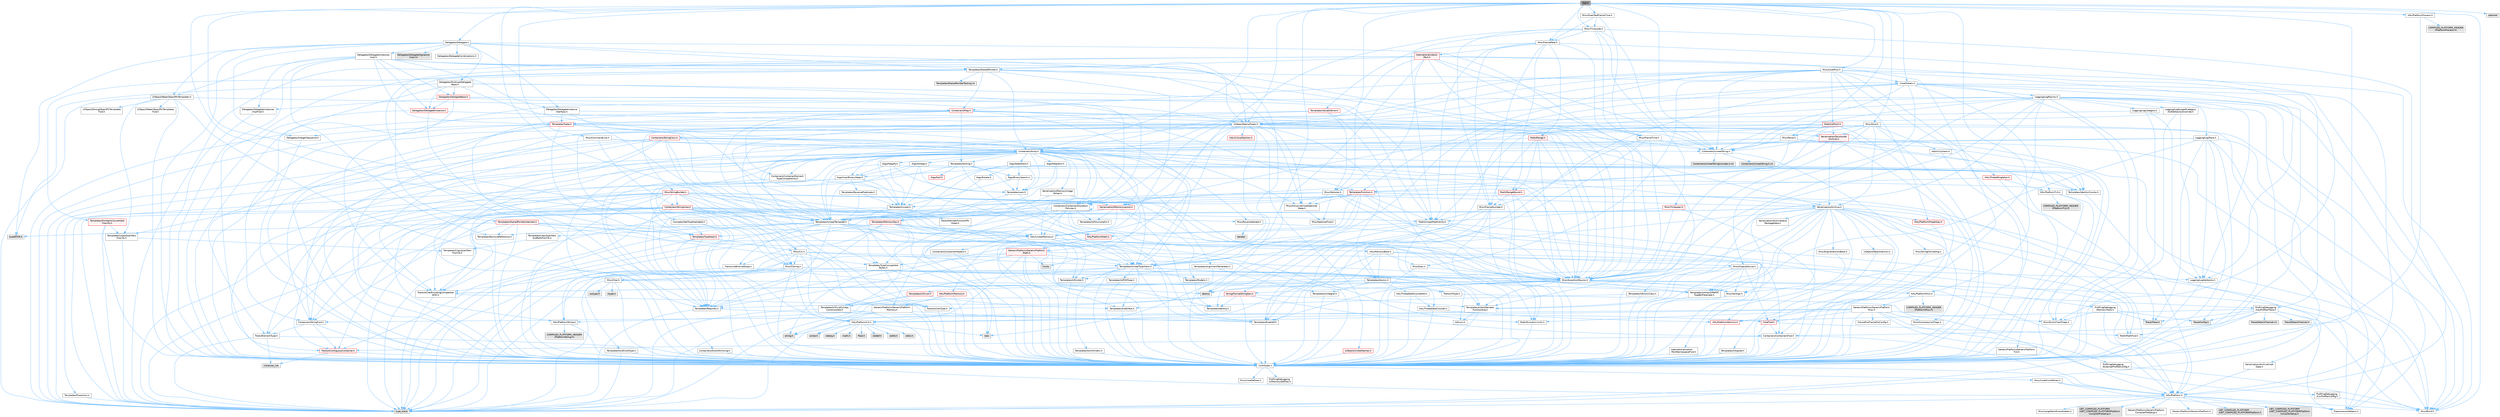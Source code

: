 digraph "App.h"
{
 // INTERACTIVE_SVG=YES
 // LATEX_PDF_SIZE
  bgcolor="transparent";
  edge [fontname=Helvetica,fontsize=10,labelfontname=Helvetica,labelfontsize=10];
  node [fontname=Helvetica,fontsize=10,shape=box,height=0.2,width=0.4];
  Node1 [id="Node000001",label="App.h",height=0.2,width=0.4,color="gray40", fillcolor="grey60", style="filled", fontcolor="black",tooltip=" "];
  Node1 -> Node2 [id="edge1_Node000001_Node000002",color="steelblue1",style="solid",tooltip=" "];
  Node2 [id="Node000002",label="Containers/Array.h",height=0.2,width=0.4,color="grey40", fillcolor="white", style="filled",URL="$df/dd0/Array_8h.html",tooltip=" "];
  Node2 -> Node3 [id="edge2_Node000002_Node000003",color="steelblue1",style="solid",tooltip=" "];
  Node3 [id="Node000003",label="CoreTypes.h",height=0.2,width=0.4,color="grey40", fillcolor="white", style="filled",URL="$dc/dec/CoreTypes_8h.html",tooltip=" "];
  Node3 -> Node4 [id="edge3_Node000003_Node000004",color="steelblue1",style="solid",tooltip=" "];
  Node4 [id="Node000004",label="HAL/Platform.h",height=0.2,width=0.4,color="grey40", fillcolor="white", style="filled",URL="$d9/dd0/Platform_8h.html",tooltip=" "];
  Node4 -> Node5 [id="edge4_Node000004_Node000005",color="steelblue1",style="solid",tooltip=" "];
  Node5 [id="Node000005",label="Misc/Build.h",height=0.2,width=0.4,color="grey40", fillcolor="white", style="filled",URL="$d3/dbb/Build_8h.html",tooltip=" "];
  Node4 -> Node6 [id="edge5_Node000004_Node000006",color="steelblue1",style="solid",tooltip=" "];
  Node6 [id="Node000006",label="Misc/LargeWorldCoordinates.h",height=0.2,width=0.4,color="grey40", fillcolor="white", style="filled",URL="$d2/dcb/LargeWorldCoordinates_8h.html",tooltip=" "];
  Node4 -> Node7 [id="edge6_Node000004_Node000007",color="steelblue1",style="solid",tooltip=" "];
  Node7 [id="Node000007",label="type_traits",height=0.2,width=0.4,color="grey60", fillcolor="#E0E0E0", style="filled",tooltip=" "];
  Node4 -> Node8 [id="edge7_Node000004_Node000008",color="steelblue1",style="solid",tooltip=" "];
  Node8 [id="Node000008",label="PreprocessorHelpers.h",height=0.2,width=0.4,color="grey40", fillcolor="white", style="filled",URL="$db/ddb/PreprocessorHelpers_8h.html",tooltip=" "];
  Node4 -> Node9 [id="edge8_Node000004_Node000009",color="steelblue1",style="solid",tooltip=" "];
  Node9 [id="Node000009",label="UBT_COMPILED_PLATFORM\l/UBT_COMPILED_PLATFORMPlatform\lCompilerPreSetup.h",height=0.2,width=0.4,color="grey60", fillcolor="#E0E0E0", style="filled",tooltip=" "];
  Node4 -> Node10 [id="edge9_Node000004_Node000010",color="steelblue1",style="solid",tooltip=" "];
  Node10 [id="Node000010",label="GenericPlatform/GenericPlatform\lCompilerPreSetup.h",height=0.2,width=0.4,color="grey40", fillcolor="white", style="filled",URL="$d9/dc8/GenericPlatformCompilerPreSetup_8h.html",tooltip=" "];
  Node4 -> Node11 [id="edge10_Node000004_Node000011",color="steelblue1",style="solid",tooltip=" "];
  Node11 [id="Node000011",label="GenericPlatform/GenericPlatform.h",height=0.2,width=0.4,color="grey40", fillcolor="white", style="filled",URL="$d6/d84/GenericPlatform_8h.html",tooltip=" "];
  Node4 -> Node12 [id="edge11_Node000004_Node000012",color="steelblue1",style="solid",tooltip=" "];
  Node12 [id="Node000012",label="UBT_COMPILED_PLATFORM\l/UBT_COMPILED_PLATFORMPlatform.h",height=0.2,width=0.4,color="grey60", fillcolor="#E0E0E0", style="filled",tooltip=" "];
  Node4 -> Node13 [id="edge12_Node000004_Node000013",color="steelblue1",style="solid",tooltip=" "];
  Node13 [id="Node000013",label="UBT_COMPILED_PLATFORM\l/UBT_COMPILED_PLATFORMPlatform\lCompilerSetup.h",height=0.2,width=0.4,color="grey60", fillcolor="#E0E0E0", style="filled",tooltip=" "];
  Node3 -> Node14 [id="edge13_Node000003_Node000014",color="steelblue1",style="solid",tooltip=" "];
  Node14 [id="Node000014",label="ProfilingDebugging\l/UMemoryDefines.h",height=0.2,width=0.4,color="grey40", fillcolor="white", style="filled",URL="$d2/da2/UMemoryDefines_8h.html",tooltip=" "];
  Node3 -> Node15 [id="edge14_Node000003_Node000015",color="steelblue1",style="solid",tooltip=" "];
  Node15 [id="Node000015",label="Misc/CoreMiscDefines.h",height=0.2,width=0.4,color="grey40", fillcolor="white", style="filled",URL="$da/d38/CoreMiscDefines_8h.html",tooltip=" "];
  Node15 -> Node4 [id="edge15_Node000015_Node000004",color="steelblue1",style="solid",tooltip=" "];
  Node15 -> Node8 [id="edge16_Node000015_Node000008",color="steelblue1",style="solid",tooltip=" "];
  Node3 -> Node16 [id="edge17_Node000003_Node000016",color="steelblue1",style="solid",tooltip=" "];
  Node16 [id="Node000016",label="Misc/CoreDefines.h",height=0.2,width=0.4,color="grey40", fillcolor="white", style="filled",URL="$d3/dd2/CoreDefines_8h.html",tooltip=" "];
  Node2 -> Node17 [id="edge18_Node000002_Node000017",color="steelblue1",style="solid",tooltip=" "];
  Node17 [id="Node000017",label="Misc/AssertionMacros.h",height=0.2,width=0.4,color="grey40", fillcolor="white", style="filled",URL="$d0/dfa/AssertionMacros_8h.html",tooltip=" "];
  Node17 -> Node3 [id="edge19_Node000017_Node000003",color="steelblue1",style="solid",tooltip=" "];
  Node17 -> Node4 [id="edge20_Node000017_Node000004",color="steelblue1",style="solid",tooltip=" "];
  Node17 -> Node18 [id="edge21_Node000017_Node000018",color="steelblue1",style="solid",tooltip=" "];
  Node18 [id="Node000018",label="HAL/PlatformMisc.h",height=0.2,width=0.4,color="grey40", fillcolor="white", style="filled",URL="$d0/df5/PlatformMisc_8h.html",tooltip=" "];
  Node18 -> Node3 [id="edge22_Node000018_Node000003",color="steelblue1",style="solid",tooltip=" "];
  Node18 -> Node19 [id="edge23_Node000018_Node000019",color="steelblue1",style="solid",tooltip=" "];
  Node19 [id="Node000019",label="GenericPlatform/GenericPlatform\lMisc.h",height=0.2,width=0.4,color="grey40", fillcolor="white", style="filled",URL="$db/d9a/GenericPlatformMisc_8h.html",tooltip=" "];
  Node19 -> Node20 [id="edge24_Node000019_Node000020",color="steelblue1",style="solid",tooltip=" "];
  Node20 [id="Node000020",label="Containers/StringFwd.h",height=0.2,width=0.4,color="grey40", fillcolor="white", style="filled",URL="$df/d37/StringFwd_8h.html",tooltip=" "];
  Node20 -> Node3 [id="edge25_Node000020_Node000003",color="steelblue1",style="solid",tooltip=" "];
  Node20 -> Node21 [id="edge26_Node000020_Node000021",color="steelblue1",style="solid",tooltip=" "];
  Node21 [id="Node000021",label="Traits/ElementType.h",height=0.2,width=0.4,color="grey40", fillcolor="white", style="filled",URL="$d5/d4f/ElementType_8h.html",tooltip=" "];
  Node21 -> Node4 [id="edge27_Node000021_Node000004",color="steelblue1",style="solid",tooltip=" "];
  Node21 -> Node22 [id="edge28_Node000021_Node000022",color="steelblue1",style="solid",tooltip=" "];
  Node22 [id="Node000022",label="initializer_list",height=0.2,width=0.4,color="grey60", fillcolor="#E0E0E0", style="filled",tooltip=" "];
  Node21 -> Node7 [id="edge29_Node000021_Node000007",color="steelblue1",style="solid",tooltip=" "];
  Node20 -> Node23 [id="edge30_Node000020_Node000023",color="steelblue1",style="solid",tooltip=" "];
  Node23 [id="Node000023",label="Traits/IsContiguousContainer.h",height=0.2,width=0.4,color="red", fillcolor="#FFF0F0", style="filled",URL="$d5/d3c/IsContiguousContainer_8h.html",tooltip=" "];
  Node23 -> Node3 [id="edge31_Node000023_Node000003",color="steelblue1",style="solid",tooltip=" "];
  Node23 -> Node22 [id="edge32_Node000023_Node000022",color="steelblue1",style="solid",tooltip=" "];
  Node19 -> Node25 [id="edge33_Node000019_Node000025",color="steelblue1",style="solid",tooltip=" "];
  Node25 [id="Node000025",label="CoreFwd.h",height=0.2,width=0.4,color="red", fillcolor="#FFF0F0", style="filled",URL="$d1/d1e/CoreFwd_8h.html",tooltip=" "];
  Node25 -> Node3 [id="edge34_Node000025_Node000003",color="steelblue1",style="solid",tooltip=" "];
  Node25 -> Node26 [id="edge35_Node000025_Node000026",color="steelblue1",style="solid",tooltip=" "];
  Node26 [id="Node000026",label="Containers/ContainersFwd.h",height=0.2,width=0.4,color="grey40", fillcolor="white", style="filled",URL="$d4/d0a/ContainersFwd_8h.html",tooltip=" "];
  Node26 -> Node4 [id="edge36_Node000026_Node000004",color="steelblue1",style="solid",tooltip=" "];
  Node26 -> Node3 [id="edge37_Node000026_Node000003",color="steelblue1",style="solid",tooltip=" "];
  Node26 -> Node23 [id="edge38_Node000026_Node000023",color="steelblue1",style="solid",tooltip=" "];
  Node25 -> Node27 [id="edge39_Node000025_Node000027",color="steelblue1",style="solid",tooltip=" "];
  Node27 [id="Node000027",label="Math/MathFwd.h",height=0.2,width=0.4,color="grey40", fillcolor="white", style="filled",URL="$d2/d10/MathFwd_8h.html",tooltip=" "];
  Node27 -> Node4 [id="edge40_Node000027_Node000004",color="steelblue1",style="solid",tooltip=" "];
  Node19 -> Node3 [id="edge41_Node000019_Node000003",color="steelblue1",style="solid",tooltip=" "];
  Node19 -> Node29 [id="edge42_Node000019_Node000029",color="steelblue1",style="solid",tooltip=" "];
  Node29 [id="Node000029",label="FramePro/FrameProConfig.h",height=0.2,width=0.4,color="grey40", fillcolor="white", style="filled",URL="$d7/d90/FrameProConfig_8h.html",tooltip=" "];
  Node19 -> Node30 [id="edge43_Node000019_Node000030",color="steelblue1",style="solid",tooltip=" "];
  Node30 [id="Node000030",label="HAL/PlatformCrt.h",height=0.2,width=0.4,color="grey40", fillcolor="white", style="filled",URL="$d8/d75/PlatformCrt_8h.html",tooltip=" "];
  Node30 -> Node31 [id="edge44_Node000030_Node000031",color="steelblue1",style="solid",tooltip=" "];
  Node31 [id="Node000031",label="new",height=0.2,width=0.4,color="grey60", fillcolor="#E0E0E0", style="filled",tooltip=" "];
  Node30 -> Node32 [id="edge45_Node000030_Node000032",color="steelblue1",style="solid",tooltip=" "];
  Node32 [id="Node000032",label="wchar.h",height=0.2,width=0.4,color="grey60", fillcolor="#E0E0E0", style="filled",tooltip=" "];
  Node30 -> Node33 [id="edge46_Node000030_Node000033",color="steelblue1",style="solid",tooltip=" "];
  Node33 [id="Node000033",label="stddef.h",height=0.2,width=0.4,color="grey60", fillcolor="#E0E0E0", style="filled",tooltip=" "];
  Node30 -> Node34 [id="edge47_Node000030_Node000034",color="steelblue1",style="solid",tooltip=" "];
  Node34 [id="Node000034",label="stdlib.h",height=0.2,width=0.4,color="grey60", fillcolor="#E0E0E0", style="filled",tooltip=" "];
  Node30 -> Node35 [id="edge48_Node000030_Node000035",color="steelblue1",style="solid",tooltip=" "];
  Node35 [id="Node000035",label="stdio.h",height=0.2,width=0.4,color="grey60", fillcolor="#E0E0E0", style="filled",tooltip=" "];
  Node30 -> Node36 [id="edge49_Node000030_Node000036",color="steelblue1",style="solid",tooltip=" "];
  Node36 [id="Node000036",label="stdarg.h",height=0.2,width=0.4,color="grey60", fillcolor="#E0E0E0", style="filled",tooltip=" "];
  Node30 -> Node37 [id="edge50_Node000030_Node000037",color="steelblue1",style="solid",tooltip=" "];
  Node37 [id="Node000037",label="math.h",height=0.2,width=0.4,color="grey60", fillcolor="#E0E0E0", style="filled",tooltip=" "];
  Node30 -> Node38 [id="edge51_Node000030_Node000038",color="steelblue1",style="solid",tooltip=" "];
  Node38 [id="Node000038",label="float.h",height=0.2,width=0.4,color="grey60", fillcolor="#E0E0E0", style="filled",tooltip=" "];
  Node30 -> Node39 [id="edge52_Node000030_Node000039",color="steelblue1",style="solid",tooltip=" "];
  Node39 [id="Node000039",label="string.h",height=0.2,width=0.4,color="grey60", fillcolor="#E0E0E0", style="filled",tooltip=" "];
  Node19 -> Node40 [id="edge53_Node000019_Node000040",color="steelblue1",style="solid",tooltip=" "];
  Node40 [id="Node000040",label="Math/NumericLimits.h",height=0.2,width=0.4,color="grey40", fillcolor="white", style="filled",URL="$df/d1b/NumericLimits_8h.html",tooltip=" "];
  Node40 -> Node3 [id="edge54_Node000040_Node000003",color="steelblue1",style="solid",tooltip=" "];
  Node19 -> Node41 [id="edge55_Node000019_Node000041",color="steelblue1",style="solid",tooltip=" "];
  Node41 [id="Node000041",label="Misc/CompressionFlags.h",height=0.2,width=0.4,color="grey40", fillcolor="white", style="filled",URL="$d9/d76/CompressionFlags_8h.html",tooltip=" "];
  Node19 -> Node42 [id="edge56_Node000019_Node000042",color="steelblue1",style="solid",tooltip=" "];
  Node42 [id="Node000042",label="Misc/EnumClassFlags.h",height=0.2,width=0.4,color="grey40", fillcolor="white", style="filled",URL="$d8/de7/EnumClassFlags_8h.html",tooltip=" "];
  Node19 -> Node43 [id="edge57_Node000019_Node000043",color="steelblue1",style="solid",tooltip=" "];
  Node43 [id="Node000043",label="ProfilingDebugging\l/CsvProfilerConfig.h",height=0.2,width=0.4,color="grey40", fillcolor="white", style="filled",URL="$d3/d88/CsvProfilerConfig_8h.html",tooltip=" "];
  Node43 -> Node5 [id="edge58_Node000043_Node000005",color="steelblue1",style="solid",tooltip=" "];
  Node19 -> Node44 [id="edge59_Node000019_Node000044",color="steelblue1",style="solid",tooltip=" "];
  Node44 [id="Node000044",label="ProfilingDebugging\l/ExternalProfilerConfig.h",height=0.2,width=0.4,color="grey40", fillcolor="white", style="filled",URL="$d3/dbb/ExternalProfilerConfig_8h.html",tooltip=" "];
  Node44 -> Node5 [id="edge60_Node000044_Node000005",color="steelblue1",style="solid",tooltip=" "];
  Node18 -> Node45 [id="edge61_Node000018_Node000045",color="steelblue1",style="solid",tooltip=" "];
  Node45 [id="Node000045",label="COMPILED_PLATFORM_HEADER\l(PlatformMisc.h)",height=0.2,width=0.4,color="grey60", fillcolor="#E0E0E0", style="filled",tooltip=" "];
  Node18 -> Node46 [id="edge62_Node000018_Node000046",color="steelblue1",style="solid",tooltip=" "];
  Node46 [id="Node000046",label="ProfilingDebugging\l/CpuProfilerTrace.h",height=0.2,width=0.4,color="grey40", fillcolor="white", style="filled",URL="$da/dcb/CpuProfilerTrace_8h.html",tooltip=" "];
  Node46 -> Node3 [id="edge63_Node000046_Node000003",color="steelblue1",style="solid",tooltip=" "];
  Node46 -> Node26 [id="edge64_Node000046_Node000026",color="steelblue1",style="solid",tooltip=" "];
  Node46 -> Node47 [id="edge65_Node000046_Node000047",color="steelblue1",style="solid",tooltip=" "];
  Node47 [id="Node000047",label="HAL/PlatformAtomics.h",height=0.2,width=0.4,color="red", fillcolor="#FFF0F0", style="filled",URL="$d3/d36/PlatformAtomics_8h.html",tooltip=" "];
  Node47 -> Node3 [id="edge66_Node000047_Node000003",color="steelblue1",style="solid",tooltip=" "];
  Node46 -> Node8 [id="edge67_Node000046_Node000008",color="steelblue1",style="solid",tooltip=" "];
  Node46 -> Node5 [id="edge68_Node000046_Node000005",color="steelblue1",style="solid",tooltip=" "];
  Node46 -> Node50 [id="edge69_Node000046_Node000050",color="steelblue1",style="solid",tooltip=" "];
  Node50 [id="Node000050",label="Trace/Config.h",height=0.2,width=0.4,color="grey60", fillcolor="#E0E0E0", style="filled",tooltip=" "];
  Node46 -> Node51 [id="edge70_Node000046_Node000051",color="steelblue1",style="solid",tooltip=" "];
  Node51 [id="Node000051",label="Trace/Detail/Channel.h",height=0.2,width=0.4,color="grey60", fillcolor="#E0E0E0", style="filled",tooltip=" "];
  Node46 -> Node52 [id="edge71_Node000046_Node000052",color="steelblue1",style="solid",tooltip=" "];
  Node52 [id="Node000052",label="Trace/Detail/Channel.inl",height=0.2,width=0.4,color="grey60", fillcolor="#E0E0E0", style="filled",tooltip=" "];
  Node46 -> Node53 [id="edge72_Node000046_Node000053",color="steelblue1",style="solid",tooltip=" "];
  Node53 [id="Node000053",label="Trace/Trace.h",height=0.2,width=0.4,color="grey60", fillcolor="#E0E0E0", style="filled",tooltip=" "];
  Node17 -> Node8 [id="edge73_Node000017_Node000008",color="steelblue1",style="solid",tooltip=" "];
  Node17 -> Node54 [id="edge74_Node000017_Node000054",color="steelblue1",style="solid",tooltip=" "];
  Node54 [id="Node000054",label="Templates/EnableIf.h",height=0.2,width=0.4,color="grey40", fillcolor="white", style="filled",URL="$d7/d60/EnableIf_8h.html",tooltip=" "];
  Node54 -> Node3 [id="edge75_Node000054_Node000003",color="steelblue1",style="solid",tooltip=" "];
  Node17 -> Node55 [id="edge76_Node000017_Node000055",color="steelblue1",style="solid",tooltip=" "];
  Node55 [id="Node000055",label="Templates/IsArrayOrRefOf\lTypeByPredicate.h",height=0.2,width=0.4,color="grey40", fillcolor="white", style="filled",URL="$d6/da1/IsArrayOrRefOfTypeByPredicate_8h.html",tooltip=" "];
  Node55 -> Node3 [id="edge77_Node000055_Node000003",color="steelblue1",style="solid",tooltip=" "];
  Node17 -> Node56 [id="edge78_Node000017_Node000056",color="steelblue1",style="solid",tooltip=" "];
  Node56 [id="Node000056",label="Templates/IsValidVariadic\lFunctionArg.h",height=0.2,width=0.4,color="grey40", fillcolor="white", style="filled",URL="$d0/dc8/IsValidVariadicFunctionArg_8h.html",tooltip=" "];
  Node56 -> Node3 [id="edge79_Node000056_Node000003",color="steelblue1",style="solid",tooltip=" "];
  Node56 -> Node57 [id="edge80_Node000056_Node000057",color="steelblue1",style="solid",tooltip=" "];
  Node57 [id="Node000057",label="IsEnum.h",height=0.2,width=0.4,color="grey40", fillcolor="white", style="filled",URL="$d4/de5/IsEnum_8h.html",tooltip=" "];
  Node56 -> Node7 [id="edge81_Node000056_Node000007",color="steelblue1",style="solid",tooltip=" "];
  Node17 -> Node58 [id="edge82_Node000017_Node000058",color="steelblue1",style="solid",tooltip=" "];
  Node58 [id="Node000058",label="Traits/IsCharEncodingCompatible\lWith.h",height=0.2,width=0.4,color="grey40", fillcolor="white", style="filled",URL="$df/dd1/IsCharEncodingCompatibleWith_8h.html",tooltip=" "];
  Node58 -> Node7 [id="edge83_Node000058_Node000007",color="steelblue1",style="solid",tooltip=" "];
  Node58 -> Node59 [id="edge84_Node000058_Node000059",color="steelblue1",style="solid",tooltip=" "];
  Node59 [id="Node000059",label="Traits/IsCharType.h",height=0.2,width=0.4,color="grey40", fillcolor="white", style="filled",URL="$db/d51/IsCharType_8h.html",tooltip=" "];
  Node59 -> Node3 [id="edge85_Node000059_Node000003",color="steelblue1",style="solid",tooltip=" "];
  Node17 -> Node60 [id="edge86_Node000017_Node000060",color="steelblue1",style="solid",tooltip=" "];
  Node60 [id="Node000060",label="Misc/VarArgs.h",height=0.2,width=0.4,color="grey40", fillcolor="white", style="filled",URL="$d5/d6f/VarArgs_8h.html",tooltip=" "];
  Node60 -> Node3 [id="edge87_Node000060_Node000003",color="steelblue1",style="solid",tooltip=" "];
  Node17 -> Node61 [id="edge88_Node000017_Node000061",color="steelblue1",style="solid",tooltip=" "];
  Node61 [id="Node000061",label="String/FormatStringSan.h",height=0.2,width=0.4,color="red", fillcolor="#FFF0F0", style="filled",URL="$d3/d8b/FormatStringSan_8h.html",tooltip=" "];
  Node61 -> Node7 [id="edge89_Node000061_Node000007",color="steelblue1",style="solid",tooltip=" "];
  Node61 -> Node3 [id="edge90_Node000061_Node000003",color="steelblue1",style="solid",tooltip=" "];
  Node61 -> Node62 [id="edge91_Node000061_Node000062",color="steelblue1",style="solid",tooltip=" "];
  Node62 [id="Node000062",label="Templates/Requires.h",height=0.2,width=0.4,color="grey40", fillcolor="white", style="filled",URL="$dc/d96/Requires_8h.html",tooltip=" "];
  Node62 -> Node54 [id="edge92_Node000062_Node000054",color="steelblue1",style="solid",tooltip=" "];
  Node62 -> Node7 [id="edge93_Node000062_Node000007",color="steelblue1",style="solid",tooltip=" "];
  Node61 -> Node63 [id="edge94_Node000061_Node000063",color="steelblue1",style="solid",tooltip=" "];
  Node63 [id="Node000063",label="Templates/Identity.h",height=0.2,width=0.4,color="grey40", fillcolor="white", style="filled",URL="$d0/dd5/Identity_8h.html",tooltip=" "];
  Node61 -> Node56 [id="edge95_Node000061_Node000056",color="steelblue1",style="solid",tooltip=" "];
  Node61 -> Node59 [id="edge96_Node000061_Node000059",color="steelblue1",style="solid",tooltip=" "];
  Node61 -> Node26 [id="edge97_Node000061_Node000026",color="steelblue1",style="solid",tooltip=" "];
  Node17 -> Node67 [id="edge98_Node000017_Node000067",color="steelblue1",style="solid",tooltip=" "];
  Node67 [id="Node000067",label="atomic",height=0.2,width=0.4,color="grey60", fillcolor="#E0E0E0", style="filled",tooltip=" "];
  Node2 -> Node68 [id="edge99_Node000002_Node000068",color="steelblue1",style="solid",tooltip=" "];
  Node68 [id="Node000068",label="Misc/IntrusiveUnsetOptional\lState.h",height=0.2,width=0.4,color="grey40", fillcolor="white", style="filled",URL="$d2/d0a/IntrusiveUnsetOptionalState_8h.html",tooltip=" "];
  Node68 -> Node69 [id="edge100_Node000068_Node000069",color="steelblue1",style="solid",tooltip=" "];
  Node69 [id="Node000069",label="Misc/OptionalFwd.h",height=0.2,width=0.4,color="grey40", fillcolor="white", style="filled",URL="$dc/d50/OptionalFwd_8h.html",tooltip=" "];
  Node2 -> Node70 [id="edge101_Node000002_Node000070",color="steelblue1",style="solid",tooltip=" "];
  Node70 [id="Node000070",label="Misc/ReverseIterate.h",height=0.2,width=0.4,color="grey40", fillcolor="white", style="filled",URL="$db/de3/ReverseIterate_8h.html",tooltip=" "];
  Node70 -> Node4 [id="edge102_Node000070_Node000004",color="steelblue1",style="solid",tooltip=" "];
  Node70 -> Node71 [id="edge103_Node000070_Node000071",color="steelblue1",style="solid",tooltip=" "];
  Node71 [id="Node000071",label="iterator",height=0.2,width=0.4,color="grey60", fillcolor="#E0E0E0", style="filled",tooltip=" "];
  Node2 -> Node72 [id="edge104_Node000002_Node000072",color="steelblue1",style="solid",tooltip=" "];
  Node72 [id="Node000072",label="HAL/UnrealMemory.h",height=0.2,width=0.4,color="grey40", fillcolor="white", style="filled",URL="$d9/d96/UnrealMemory_8h.html",tooltip=" "];
  Node72 -> Node3 [id="edge105_Node000072_Node000003",color="steelblue1",style="solid",tooltip=" "];
  Node72 -> Node73 [id="edge106_Node000072_Node000073",color="steelblue1",style="solid",tooltip=" "];
  Node73 [id="Node000073",label="GenericPlatform/GenericPlatform\lMemory.h",height=0.2,width=0.4,color="grey40", fillcolor="white", style="filled",URL="$dd/d22/GenericPlatformMemory_8h.html",tooltip=" "];
  Node73 -> Node25 [id="edge107_Node000073_Node000025",color="steelblue1",style="solid",tooltip=" "];
  Node73 -> Node3 [id="edge108_Node000073_Node000003",color="steelblue1",style="solid",tooltip=" "];
  Node73 -> Node74 [id="edge109_Node000073_Node000074",color="steelblue1",style="solid",tooltip=" "];
  Node74 [id="Node000074",label="HAL/PlatformString.h",height=0.2,width=0.4,color="grey40", fillcolor="white", style="filled",URL="$db/db5/PlatformString_8h.html",tooltip=" "];
  Node74 -> Node3 [id="edge110_Node000074_Node000003",color="steelblue1",style="solid",tooltip=" "];
  Node74 -> Node75 [id="edge111_Node000074_Node000075",color="steelblue1",style="solid",tooltip=" "];
  Node75 [id="Node000075",label="COMPILED_PLATFORM_HEADER\l(PlatformString.h)",height=0.2,width=0.4,color="grey60", fillcolor="#E0E0E0", style="filled",tooltip=" "];
  Node73 -> Node39 [id="edge112_Node000073_Node000039",color="steelblue1",style="solid",tooltip=" "];
  Node73 -> Node32 [id="edge113_Node000073_Node000032",color="steelblue1",style="solid",tooltip=" "];
  Node72 -> Node76 [id="edge114_Node000072_Node000076",color="steelblue1",style="solid",tooltip=" "];
  Node76 [id="Node000076",label="HAL/MemoryBase.h",height=0.2,width=0.4,color="grey40", fillcolor="white", style="filled",URL="$d6/d9f/MemoryBase_8h.html",tooltip=" "];
  Node76 -> Node3 [id="edge115_Node000076_Node000003",color="steelblue1",style="solid",tooltip=" "];
  Node76 -> Node47 [id="edge116_Node000076_Node000047",color="steelblue1",style="solid",tooltip=" "];
  Node76 -> Node30 [id="edge117_Node000076_Node000030",color="steelblue1",style="solid",tooltip=" "];
  Node76 -> Node77 [id="edge118_Node000076_Node000077",color="steelblue1",style="solid",tooltip=" "];
  Node77 [id="Node000077",label="Misc/Exec.h",height=0.2,width=0.4,color="grey40", fillcolor="white", style="filled",URL="$de/ddb/Exec_8h.html",tooltip=" "];
  Node77 -> Node3 [id="edge119_Node000077_Node000003",color="steelblue1",style="solid",tooltip=" "];
  Node77 -> Node17 [id="edge120_Node000077_Node000017",color="steelblue1",style="solid",tooltip=" "];
  Node76 -> Node78 [id="edge121_Node000076_Node000078",color="steelblue1",style="solid",tooltip=" "];
  Node78 [id="Node000078",label="Misc/OutputDevice.h",height=0.2,width=0.4,color="grey40", fillcolor="white", style="filled",URL="$d7/d32/OutputDevice_8h.html",tooltip=" "];
  Node78 -> Node25 [id="edge122_Node000078_Node000025",color="steelblue1",style="solid",tooltip=" "];
  Node78 -> Node3 [id="edge123_Node000078_Node000003",color="steelblue1",style="solid",tooltip=" "];
  Node78 -> Node79 [id="edge124_Node000078_Node000079",color="steelblue1",style="solid",tooltip=" "];
  Node79 [id="Node000079",label="Logging/LogVerbosity.h",height=0.2,width=0.4,color="grey40", fillcolor="white", style="filled",URL="$d2/d8f/LogVerbosity_8h.html",tooltip=" "];
  Node79 -> Node3 [id="edge125_Node000079_Node000003",color="steelblue1",style="solid",tooltip=" "];
  Node78 -> Node60 [id="edge126_Node000078_Node000060",color="steelblue1",style="solid",tooltip=" "];
  Node78 -> Node55 [id="edge127_Node000078_Node000055",color="steelblue1",style="solid",tooltip=" "];
  Node78 -> Node56 [id="edge128_Node000078_Node000056",color="steelblue1",style="solid",tooltip=" "];
  Node78 -> Node58 [id="edge129_Node000078_Node000058",color="steelblue1",style="solid",tooltip=" "];
  Node76 -> Node80 [id="edge130_Node000076_Node000080",color="steelblue1",style="solid",tooltip=" "];
  Node80 [id="Node000080",label="Templates/Atomic.h",height=0.2,width=0.4,color="grey40", fillcolor="white", style="filled",URL="$d3/d91/Atomic_8h.html",tooltip=" "];
  Node80 -> Node81 [id="edge131_Node000080_Node000081",color="steelblue1",style="solid",tooltip=" "];
  Node81 [id="Node000081",label="HAL/ThreadSafeCounter.h",height=0.2,width=0.4,color="grey40", fillcolor="white", style="filled",URL="$dc/dc9/ThreadSafeCounter_8h.html",tooltip=" "];
  Node81 -> Node3 [id="edge132_Node000081_Node000003",color="steelblue1",style="solid",tooltip=" "];
  Node81 -> Node47 [id="edge133_Node000081_Node000047",color="steelblue1",style="solid",tooltip=" "];
  Node80 -> Node82 [id="edge134_Node000080_Node000082",color="steelblue1",style="solid",tooltip=" "];
  Node82 [id="Node000082",label="HAL/ThreadSafeCounter64.h",height=0.2,width=0.4,color="grey40", fillcolor="white", style="filled",URL="$d0/d12/ThreadSafeCounter64_8h.html",tooltip=" "];
  Node82 -> Node3 [id="edge135_Node000082_Node000003",color="steelblue1",style="solid",tooltip=" "];
  Node82 -> Node81 [id="edge136_Node000082_Node000081",color="steelblue1",style="solid",tooltip=" "];
  Node80 -> Node83 [id="edge137_Node000080_Node000083",color="steelblue1",style="solid",tooltip=" "];
  Node83 [id="Node000083",label="Templates/IsIntegral.h",height=0.2,width=0.4,color="grey40", fillcolor="white", style="filled",URL="$da/d64/IsIntegral_8h.html",tooltip=" "];
  Node83 -> Node3 [id="edge138_Node000083_Node000003",color="steelblue1",style="solid",tooltip=" "];
  Node80 -> Node84 [id="edge139_Node000080_Node000084",color="steelblue1",style="solid",tooltip=" "];
  Node84 [id="Node000084",label="Templates/IsTrivial.h",height=0.2,width=0.4,color="red", fillcolor="#FFF0F0", style="filled",URL="$da/d4c/IsTrivial_8h.html",tooltip=" "];
  Node84 -> Node85 [id="edge140_Node000084_Node000085",color="steelblue1",style="solid",tooltip=" "];
  Node85 [id="Node000085",label="Templates/AndOrNot.h",height=0.2,width=0.4,color="grey40", fillcolor="white", style="filled",URL="$db/d0a/AndOrNot_8h.html",tooltip=" "];
  Node85 -> Node3 [id="edge141_Node000085_Node000003",color="steelblue1",style="solid",tooltip=" "];
  Node84 -> Node86 [id="edge142_Node000084_Node000086",color="steelblue1",style="solid",tooltip=" "];
  Node86 [id="Node000086",label="Templates/IsTriviallyCopy\lConstructible.h",height=0.2,width=0.4,color="grey40", fillcolor="white", style="filled",URL="$d3/d78/IsTriviallyCopyConstructible_8h.html",tooltip=" "];
  Node86 -> Node3 [id="edge143_Node000086_Node000003",color="steelblue1",style="solid",tooltip=" "];
  Node86 -> Node7 [id="edge144_Node000086_Node000007",color="steelblue1",style="solid",tooltip=" "];
  Node84 -> Node7 [id="edge145_Node000084_Node000007",color="steelblue1",style="solid",tooltip=" "];
  Node80 -> Node88 [id="edge146_Node000080_Node000088",color="steelblue1",style="solid",tooltip=" "];
  Node88 [id="Node000088",label="Traits/IntType.h",height=0.2,width=0.4,color="grey40", fillcolor="white", style="filled",URL="$d7/deb/IntType_8h.html",tooltip=" "];
  Node88 -> Node4 [id="edge147_Node000088_Node000004",color="steelblue1",style="solid",tooltip=" "];
  Node80 -> Node67 [id="edge148_Node000080_Node000067",color="steelblue1",style="solid",tooltip=" "];
  Node72 -> Node89 [id="edge149_Node000072_Node000089",color="steelblue1",style="solid",tooltip=" "];
  Node89 [id="Node000089",label="HAL/PlatformMemory.h",height=0.2,width=0.4,color="red", fillcolor="#FFF0F0", style="filled",URL="$de/d68/PlatformMemory_8h.html",tooltip=" "];
  Node89 -> Node3 [id="edge150_Node000089_Node000003",color="steelblue1",style="solid",tooltip=" "];
  Node89 -> Node73 [id="edge151_Node000089_Node000073",color="steelblue1",style="solid",tooltip=" "];
  Node72 -> Node91 [id="edge152_Node000072_Node000091",color="steelblue1",style="solid",tooltip=" "];
  Node91 [id="Node000091",label="ProfilingDebugging\l/MemoryTrace.h",height=0.2,width=0.4,color="grey40", fillcolor="white", style="filled",URL="$da/dd7/MemoryTrace_8h.html",tooltip=" "];
  Node91 -> Node4 [id="edge153_Node000091_Node000004",color="steelblue1",style="solid",tooltip=" "];
  Node91 -> Node42 [id="edge154_Node000091_Node000042",color="steelblue1",style="solid",tooltip=" "];
  Node91 -> Node50 [id="edge155_Node000091_Node000050",color="steelblue1",style="solid",tooltip=" "];
  Node91 -> Node53 [id="edge156_Node000091_Node000053",color="steelblue1",style="solid",tooltip=" "];
  Node72 -> Node92 [id="edge157_Node000072_Node000092",color="steelblue1",style="solid",tooltip=" "];
  Node92 [id="Node000092",label="Templates/IsPointer.h",height=0.2,width=0.4,color="grey40", fillcolor="white", style="filled",URL="$d7/d05/IsPointer_8h.html",tooltip=" "];
  Node92 -> Node3 [id="edge158_Node000092_Node000003",color="steelblue1",style="solid",tooltip=" "];
  Node2 -> Node93 [id="edge159_Node000002_Node000093",color="steelblue1",style="solid",tooltip=" "];
  Node93 [id="Node000093",label="Templates/UnrealTypeTraits.h",height=0.2,width=0.4,color="grey40", fillcolor="white", style="filled",URL="$d2/d2d/UnrealTypeTraits_8h.html",tooltip=" "];
  Node93 -> Node3 [id="edge160_Node000093_Node000003",color="steelblue1",style="solid",tooltip=" "];
  Node93 -> Node92 [id="edge161_Node000093_Node000092",color="steelblue1",style="solid",tooltip=" "];
  Node93 -> Node17 [id="edge162_Node000093_Node000017",color="steelblue1",style="solid",tooltip=" "];
  Node93 -> Node85 [id="edge163_Node000093_Node000085",color="steelblue1",style="solid",tooltip=" "];
  Node93 -> Node54 [id="edge164_Node000093_Node000054",color="steelblue1",style="solid",tooltip=" "];
  Node93 -> Node94 [id="edge165_Node000093_Node000094",color="steelblue1",style="solid",tooltip=" "];
  Node94 [id="Node000094",label="Templates/IsArithmetic.h",height=0.2,width=0.4,color="grey40", fillcolor="white", style="filled",URL="$d2/d5d/IsArithmetic_8h.html",tooltip=" "];
  Node94 -> Node3 [id="edge166_Node000094_Node000003",color="steelblue1",style="solid",tooltip=" "];
  Node93 -> Node57 [id="edge167_Node000093_Node000057",color="steelblue1",style="solid",tooltip=" "];
  Node93 -> Node95 [id="edge168_Node000093_Node000095",color="steelblue1",style="solid",tooltip=" "];
  Node95 [id="Node000095",label="Templates/Models.h",height=0.2,width=0.4,color="grey40", fillcolor="white", style="filled",URL="$d3/d0c/Models_8h.html",tooltip=" "];
  Node95 -> Node63 [id="edge169_Node000095_Node000063",color="steelblue1",style="solid",tooltip=" "];
  Node93 -> Node96 [id="edge170_Node000093_Node000096",color="steelblue1",style="solid",tooltip=" "];
  Node96 [id="Node000096",label="Templates/IsPODType.h",height=0.2,width=0.4,color="grey40", fillcolor="white", style="filled",URL="$d7/db1/IsPODType_8h.html",tooltip=" "];
  Node96 -> Node3 [id="edge171_Node000096_Node000003",color="steelblue1",style="solid",tooltip=" "];
  Node93 -> Node97 [id="edge172_Node000093_Node000097",color="steelblue1",style="solid",tooltip=" "];
  Node97 [id="Node000097",label="Templates/IsUECoreType.h",height=0.2,width=0.4,color="grey40", fillcolor="white", style="filled",URL="$d1/db8/IsUECoreType_8h.html",tooltip=" "];
  Node97 -> Node3 [id="edge173_Node000097_Node000003",color="steelblue1",style="solid",tooltip=" "];
  Node97 -> Node7 [id="edge174_Node000097_Node000007",color="steelblue1",style="solid",tooltip=" "];
  Node93 -> Node86 [id="edge175_Node000093_Node000086",color="steelblue1",style="solid",tooltip=" "];
  Node2 -> Node98 [id="edge176_Node000002_Node000098",color="steelblue1",style="solid",tooltip=" "];
  Node98 [id="Node000098",label="Templates/UnrealTemplate.h",height=0.2,width=0.4,color="grey40", fillcolor="white", style="filled",URL="$d4/d24/UnrealTemplate_8h.html",tooltip=" "];
  Node98 -> Node3 [id="edge177_Node000098_Node000003",color="steelblue1",style="solid",tooltip=" "];
  Node98 -> Node92 [id="edge178_Node000098_Node000092",color="steelblue1",style="solid",tooltip=" "];
  Node98 -> Node72 [id="edge179_Node000098_Node000072",color="steelblue1",style="solid",tooltip=" "];
  Node98 -> Node99 [id="edge180_Node000098_Node000099",color="steelblue1",style="solid",tooltip=" "];
  Node99 [id="Node000099",label="Templates/CopyQualifiers\lAndRefsFromTo.h",height=0.2,width=0.4,color="grey40", fillcolor="white", style="filled",URL="$d3/db3/CopyQualifiersAndRefsFromTo_8h.html",tooltip=" "];
  Node99 -> Node100 [id="edge181_Node000099_Node000100",color="steelblue1",style="solid",tooltip=" "];
  Node100 [id="Node000100",label="Templates/CopyQualifiers\lFromTo.h",height=0.2,width=0.4,color="grey40", fillcolor="white", style="filled",URL="$d5/db4/CopyQualifiersFromTo_8h.html",tooltip=" "];
  Node98 -> Node93 [id="edge182_Node000098_Node000093",color="steelblue1",style="solid",tooltip=" "];
  Node98 -> Node101 [id="edge183_Node000098_Node000101",color="steelblue1",style="solid",tooltip=" "];
  Node101 [id="Node000101",label="Templates/RemoveReference.h",height=0.2,width=0.4,color="grey40", fillcolor="white", style="filled",URL="$da/dbe/RemoveReference_8h.html",tooltip=" "];
  Node101 -> Node3 [id="edge184_Node000101_Node000003",color="steelblue1",style="solid",tooltip=" "];
  Node98 -> Node62 [id="edge185_Node000098_Node000062",color="steelblue1",style="solid",tooltip=" "];
  Node98 -> Node102 [id="edge186_Node000098_Node000102",color="steelblue1",style="solid",tooltip=" "];
  Node102 [id="Node000102",label="Templates/TypeCompatible\lBytes.h",height=0.2,width=0.4,color="grey40", fillcolor="white", style="filled",URL="$df/d0a/TypeCompatibleBytes_8h.html",tooltip=" "];
  Node102 -> Node3 [id="edge187_Node000102_Node000003",color="steelblue1",style="solid",tooltip=" "];
  Node102 -> Node39 [id="edge188_Node000102_Node000039",color="steelblue1",style="solid",tooltip=" "];
  Node102 -> Node31 [id="edge189_Node000102_Node000031",color="steelblue1",style="solid",tooltip=" "];
  Node102 -> Node7 [id="edge190_Node000102_Node000007",color="steelblue1",style="solid",tooltip=" "];
  Node98 -> Node63 [id="edge191_Node000098_Node000063",color="steelblue1",style="solid",tooltip=" "];
  Node98 -> Node23 [id="edge192_Node000098_Node000023",color="steelblue1",style="solid",tooltip=" "];
  Node98 -> Node103 [id="edge193_Node000098_Node000103",color="steelblue1",style="solid",tooltip=" "];
  Node103 [id="Node000103",label="Traits/UseBitwiseSwap.h",height=0.2,width=0.4,color="grey40", fillcolor="white", style="filled",URL="$db/df3/UseBitwiseSwap_8h.html",tooltip=" "];
  Node103 -> Node3 [id="edge194_Node000103_Node000003",color="steelblue1",style="solid",tooltip=" "];
  Node103 -> Node7 [id="edge195_Node000103_Node000007",color="steelblue1",style="solid",tooltip=" "];
  Node98 -> Node7 [id="edge196_Node000098_Node000007",color="steelblue1",style="solid",tooltip=" "];
  Node2 -> Node104 [id="edge197_Node000002_Node000104",color="steelblue1",style="solid",tooltip=" "];
  Node104 [id="Node000104",label="Containers/AllowShrinking.h",height=0.2,width=0.4,color="grey40", fillcolor="white", style="filled",URL="$d7/d1a/AllowShrinking_8h.html",tooltip=" "];
  Node104 -> Node3 [id="edge198_Node000104_Node000003",color="steelblue1",style="solid",tooltip=" "];
  Node2 -> Node105 [id="edge199_Node000002_Node000105",color="steelblue1",style="solid",tooltip=" "];
  Node105 [id="Node000105",label="Containers/ContainerAllocation\lPolicies.h",height=0.2,width=0.4,color="grey40", fillcolor="white", style="filled",URL="$d7/dff/ContainerAllocationPolicies_8h.html",tooltip=" "];
  Node105 -> Node3 [id="edge200_Node000105_Node000003",color="steelblue1",style="solid",tooltip=" "];
  Node105 -> Node106 [id="edge201_Node000105_Node000106",color="steelblue1",style="solid",tooltip=" "];
  Node106 [id="Node000106",label="Containers/ContainerHelpers.h",height=0.2,width=0.4,color="grey40", fillcolor="white", style="filled",URL="$d7/d33/ContainerHelpers_8h.html",tooltip=" "];
  Node106 -> Node3 [id="edge202_Node000106_Node000003",color="steelblue1",style="solid",tooltip=" "];
  Node105 -> Node105 [id="edge203_Node000105_Node000105",color="steelblue1",style="solid",tooltip=" "];
  Node105 -> Node107 [id="edge204_Node000105_Node000107",color="steelblue1",style="solid",tooltip=" "];
  Node107 [id="Node000107",label="HAL/PlatformMath.h",height=0.2,width=0.4,color="red", fillcolor="#FFF0F0", style="filled",URL="$dc/d53/PlatformMath_8h.html",tooltip=" "];
  Node107 -> Node3 [id="edge205_Node000107_Node000003",color="steelblue1",style="solid",tooltip=" "];
  Node107 -> Node108 [id="edge206_Node000107_Node000108",color="steelblue1",style="solid",tooltip=" "];
  Node108 [id="Node000108",label="GenericPlatform/GenericPlatform\lMath.h",height=0.2,width=0.4,color="red", fillcolor="#FFF0F0", style="filled",URL="$d5/d79/GenericPlatformMath_8h.html",tooltip=" "];
  Node108 -> Node3 [id="edge207_Node000108_Node000003",color="steelblue1",style="solid",tooltip=" "];
  Node108 -> Node26 [id="edge208_Node000108_Node000026",color="steelblue1",style="solid",tooltip=" "];
  Node108 -> Node30 [id="edge209_Node000108_Node000030",color="steelblue1",style="solid",tooltip=" "];
  Node108 -> Node85 [id="edge210_Node000108_Node000085",color="steelblue1",style="solid",tooltip=" "];
  Node108 -> Node93 [id="edge211_Node000108_Node000093",color="steelblue1",style="solid",tooltip=" "];
  Node108 -> Node62 [id="edge212_Node000108_Node000062",color="steelblue1",style="solid",tooltip=" "];
  Node108 -> Node102 [id="edge213_Node000108_Node000102",color="steelblue1",style="solid",tooltip=" "];
  Node108 -> Node113 [id="edge214_Node000108_Node000113",color="steelblue1",style="solid",tooltip=" "];
  Node113 [id="Node000113",label="limits",height=0.2,width=0.4,color="grey60", fillcolor="#E0E0E0", style="filled",tooltip=" "];
  Node108 -> Node7 [id="edge215_Node000108_Node000007",color="steelblue1",style="solid",tooltip=" "];
  Node105 -> Node72 [id="edge216_Node000105_Node000072",color="steelblue1",style="solid",tooltip=" "];
  Node105 -> Node40 [id="edge217_Node000105_Node000040",color="steelblue1",style="solid",tooltip=" "];
  Node105 -> Node17 [id="edge218_Node000105_Node000017",color="steelblue1",style="solid",tooltip=" "];
  Node105 -> Node115 [id="edge219_Node000105_Node000115",color="steelblue1",style="solid",tooltip=" "];
  Node115 [id="Node000115",label="Templates/IsPolymorphic.h",height=0.2,width=0.4,color="grey40", fillcolor="white", style="filled",URL="$dc/d20/IsPolymorphic_8h.html",tooltip=" "];
  Node105 -> Node116 [id="edge220_Node000105_Node000116",color="steelblue1",style="solid",tooltip=" "];
  Node116 [id="Node000116",label="Templates/MemoryOps.h",height=0.2,width=0.4,color="red", fillcolor="#FFF0F0", style="filled",URL="$db/dea/MemoryOps_8h.html",tooltip=" "];
  Node116 -> Node3 [id="edge221_Node000116_Node000003",color="steelblue1",style="solid",tooltip=" "];
  Node116 -> Node72 [id="edge222_Node000116_Node000072",color="steelblue1",style="solid",tooltip=" "];
  Node116 -> Node86 [id="edge223_Node000116_Node000086",color="steelblue1",style="solid",tooltip=" "];
  Node116 -> Node62 [id="edge224_Node000116_Node000062",color="steelblue1",style="solid",tooltip=" "];
  Node116 -> Node93 [id="edge225_Node000116_Node000093",color="steelblue1",style="solid",tooltip=" "];
  Node116 -> Node103 [id="edge226_Node000116_Node000103",color="steelblue1",style="solid",tooltip=" "];
  Node116 -> Node31 [id="edge227_Node000116_Node000031",color="steelblue1",style="solid",tooltip=" "];
  Node116 -> Node7 [id="edge228_Node000116_Node000007",color="steelblue1",style="solid",tooltip=" "];
  Node105 -> Node102 [id="edge229_Node000105_Node000102",color="steelblue1",style="solid",tooltip=" "];
  Node105 -> Node7 [id="edge230_Node000105_Node000007",color="steelblue1",style="solid",tooltip=" "];
  Node2 -> Node117 [id="edge231_Node000002_Node000117",color="steelblue1",style="solid",tooltip=" "];
  Node117 [id="Node000117",label="Containers/ContainerElement\lTypeCompatibility.h",height=0.2,width=0.4,color="grey40", fillcolor="white", style="filled",URL="$df/ddf/ContainerElementTypeCompatibility_8h.html",tooltip=" "];
  Node117 -> Node3 [id="edge232_Node000117_Node000003",color="steelblue1",style="solid",tooltip=" "];
  Node117 -> Node93 [id="edge233_Node000117_Node000093",color="steelblue1",style="solid",tooltip=" "];
  Node2 -> Node118 [id="edge234_Node000002_Node000118",color="steelblue1",style="solid",tooltip=" "];
  Node118 [id="Node000118",label="Serialization/Archive.h",height=0.2,width=0.4,color="grey40", fillcolor="white", style="filled",URL="$d7/d3b/Archive_8h.html",tooltip=" "];
  Node118 -> Node25 [id="edge235_Node000118_Node000025",color="steelblue1",style="solid",tooltip=" "];
  Node118 -> Node3 [id="edge236_Node000118_Node000003",color="steelblue1",style="solid",tooltip=" "];
  Node118 -> Node119 [id="edge237_Node000118_Node000119",color="steelblue1",style="solid",tooltip=" "];
  Node119 [id="Node000119",label="HAL/PlatformProperties.h",height=0.2,width=0.4,color="red", fillcolor="#FFF0F0", style="filled",URL="$d9/db0/PlatformProperties_8h.html",tooltip=" "];
  Node119 -> Node3 [id="edge238_Node000119_Node000003",color="steelblue1",style="solid",tooltip=" "];
  Node118 -> Node122 [id="edge239_Node000118_Node000122",color="steelblue1",style="solid",tooltip=" "];
  Node122 [id="Node000122",label="Internationalization\l/TextNamespaceFwd.h",height=0.2,width=0.4,color="grey40", fillcolor="white", style="filled",URL="$d8/d97/TextNamespaceFwd_8h.html",tooltip=" "];
  Node122 -> Node3 [id="edge240_Node000122_Node000003",color="steelblue1",style="solid",tooltip=" "];
  Node118 -> Node27 [id="edge241_Node000118_Node000027",color="steelblue1",style="solid",tooltip=" "];
  Node118 -> Node17 [id="edge242_Node000118_Node000017",color="steelblue1",style="solid",tooltip=" "];
  Node118 -> Node5 [id="edge243_Node000118_Node000005",color="steelblue1",style="solid",tooltip=" "];
  Node118 -> Node41 [id="edge244_Node000118_Node000041",color="steelblue1",style="solid",tooltip=" "];
  Node118 -> Node123 [id="edge245_Node000118_Node000123",color="steelblue1",style="solid",tooltip=" "];
  Node123 [id="Node000123",label="Misc/EngineVersionBase.h",height=0.2,width=0.4,color="grey40", fillcolor="white", style="filled",URL="$d5/d2b/EngineVersionBase_8h.html",tooltip=" "];
  Node123 -> Node3 [id="edge246_Node000123_Node000003",color="steelblue1",style="solid",tooltip=" "];
  Node118 -> Node60 [id="edge247_Node000118_Node000060",color="steelblue1",style="solid",tooltip=" "];
  Node118 -> Node124 [id="edge248_Node000118_Node000124",color="steelblue1",style="solid",tooltip=" "];
  Node124 [id="Node000124",label="Serialization/ArchiveCook\lData.h",height=0.2,width=0.4,color="grey40", fillcolor="white", style="filled",URL="$dc/db6/ArchiveCookData_8h.html",tooltip=" "];
  Node124 -> Node4 [id="edge249_Node000124_Node000004",color="steelblue1",style="solid",tooltip=" "];
  Node118 -> Node125 [id="edge250_Node000118_Node000125",color="steelblue1",style="solid",tooltip=" "];
  Node125 [id="Node000125",label="Serialization/ArchiveSave\lPackageData.h",height=0.2,width=0.4,color="grey40", fillcolor="white", style="filled",URL="$d1/d37/ArchiveSavePackageData_8h.html",tooltip=" "];
  Node118 -> Node54 [id="edge251_Node000118_Node000054",color="steelblue1",style="solid",tooltip=" "];
  Node118 -> Node55 [id="edge252_Node000118_Node000055",color="steelblue1",style="solid",tooltip=" "];
  Node118 -> Node126 [id="edge253_Node000118_Node000126",color="steelblue1",style="solid",tooltip=" "];
  Node126 [id="Node000126",label="Templates/IsEnumClass.h",height=0.2,width=0.4,color="grey40", fillcolor="white", style="filled",URL="$d7/d15/IsEnumClass_8h.html",tooltip=" "];
  Node126 -> Node3 [id="edge254_Node000126_Node000003",color="steelblue1",style="solid",tooltip=" "];
  Node126 -> Node85 [id="edge255_Node000126_Node000085",color="steelblue1",style="solid",tooltip=" "];
  Node118 -> Node112 [id="edge256_Node000118_Node000112",color="steelblue1",style="solid",tooltip=" "];
  Node112 [id="Node000112",label="Templates/IsSigned.h",height=0.2,width=0.4,color="grey40", fillcolor="white", style="filled",URL="$d8/dd8/IsSigned_8h.html",tooltip=" "];
  Node112 -> Node3 [id="edge257_Node000112_Node000003",color="steelblue1",style="solid",tooltip=" "];
  Node118 -> Node56 [id="edge258_Node000118_Node000056",color="steelblue1",style="solid",tooltip=" "];
  Node118 -> Node98 [id="edge259_Node000118_Node000098",color="steelblue1",style="solid",tooltip=" "];
  Node118 -> Node58 [id="edge260_Node000118_Node000058",color="steelblue1",style="solid",tooltip=" "];
  Node118 -> Node127 [id="edge261_Node000118_Node000127",color="steelblue1",style="solid",tooltip=" "];
  Node127 [id="Node000127",label="UObject/ObjectVersion.h",height=0.2,width=0.4,color="grey40", fillcolor="white", style="filled",URL="$da/d63/ObjectVersion_8h.html",tooltip=" "];
  Node127 -> Node3 [id="edge262_Node000127_Node000003",color="steelblue1",style="solid",tooltip=" "];
  Node2 -> Node128 [id="edge263_Node000002_Node000128",color="steelblue1",style="solid",tooltip=" "];
  Node128 [id="Node000128",label="Serialization/MemoryImage\lWriter.h",height=0.2,width=0.4,color="grey40", fillcolor="white", style="filled",URL="$d0/d08/MemoryImageWriter_8h.html",tooltip=" "];
  Node128 -> Node3 [id="edge264_Node000128_Node000003",color="steelblue1",style="solid",tooltip=" "];
  Node128 -> Node129 [id="edge265_Node000128_Node000129",color="steelblue1",style="solid",tooltip=" "];
  Node129 [id="Node000129",label="Serialization/MemoryLayout.h",height=0.2,width=0.4,color="red", fillcolor="#FFF0F0", style="filled",URL="$d7/d66/MemoryLayout_8h.html",tooltip=" "];
  Node129 -> Node20 [id="edge266_Node000129_Node000020",color="steelblue1",style="solid",tooltip=" "];
  Node129 -> Node72 [id="edge267_Node000129_Node000072",color="steelblue1",style="solid",tooltip=" "];
  Node129 -> Node54 [id="edge268_Node000129_Node000054",color="steelblue1",style="solid",tooltip=" "];
  Node129 -> Node115 [id="edge269_Node000129_Node000115",color="steelblue1",style="solid",tooltip=" "];
  Node129 -> Node95 [id="edge270_Node000129_Node000095",color="steelblue1",style="solid",tooltip=" "];
  Node129 -> Node98 [id="edge271_Node000129_Node000098",color="steelblue1",style="solid",tooltip=" "];
  Node2 -> Node142 [id="edge272_Node000002_Node000142",color="steelblue1",style="solid",tooltip=" "];
  Node142 [id="Node000142",label="Algo/Heapify.h",height=0.2,width=0.4,color="grey40", fillcolor="white", style="filled",URL="$d0/d2a/Heapify_8h.html",tooltip=" "];
  Node142 -> Node143 [id="edge273_Node000142_Node000143",color="steelblue1",style="solid",tooltip=" "];
  Node143 [id="Node000143",label="Algo/Impl/BinaryHeap.h",height=0.2,width=0.4,color="grey40", fillcolor="white", style="filled",URL="$d7/da3/Algo_2Impl_2BinaryHeap_8h.html",tooltip=" "];
  Node143 -> Node144 [id="edge274_Node000143_Node000144",color="steelblue1",style="solid",tooltip=" "];
  Node144 [id="Node000144",label="Templates/Invoke.h",height=0.2,width=0.4,color="grey40", fillcolor="white", style="filled",URL="$d7/deb/Invoke_8h.html",tooltip=" "];
  Node144 -> Node3 [id="edge275_Node000144_Node000003",color="steelblue1",style="solid",tooltip=" "];
  Node144 -> Node145 [id="edge276_Node000144_Node000145",color="steelblue1",style="solid",tooltip=" "];
  Node145 [id="Node000145",label="Traits/MemberFunctionPtr\lOuter.h",height=0.2,width=0.4,color="grey40", fillcolor="white", style="filled",URL="$db/da7/MemberFunctionPtrOuter_8h.html",tooltip=" "];
  Node144 -> Node98 [id="edge277_Node000144_Node000098",color="steelblue1",style="solid",tooltip=" "];
  Node144 -> Node7 [id="edge278_Node000144_Node000007",color="steelblue1",style="solid",tooltip=" "];
  Node143 -> Node146 [id="edge279_Node000143_Node000146",color="steelblue1",style="solid",tooltip=" "];
  Node146 [id="Node000146",label="Templates/Projection.h",height=0.2,width=0.4,color="grey40", fillcolor="white", style="filled",URL="$d7/df0/Projection_8h.html",tooltip=" "];
  Node146 -> Node7 [id="edge280_Node000146_Node000007",color="steelblue1",style="solid",tooltip=" "];
  Node143 -> Node147 [id="edge281_Node000143_Node000147",color="steelblue1",style="solid",tooltip=" "];
  Node147 [id="Node000147",label="Templates/ReversePredicate.h",height=0.2,width=0.4,color="grey40", fillcolor="white", style="filled",URL="$d8/d28/ReversePredicate_8h.html",tooltip=" "];
  Node147 -> Node144 [id="edge282_Node000147_Node000144",color="steelblue1",style="solid",tooltip=" "];
  Node147 -> Node98 [id="edge283_Node000147_Node000098",color="steelblue1",style="solid",tooltip=" "];
  Node143 -> Node7 [id="edge284_Node000143_Node000007",color="steelblue1",style="solid",tooltip=" "];
  Node142 -> Node148 [id="edge285_Node000142_Node000148",color="steelblue1",style="solid",tooltip=" "];
  Node148 [id="Node000148",label="Templates/IdentityFunctor.h",height=0.2,width=0.4,color="grey40", fillcolor="white", style="filled",URL="$d7/d2e/IdentityFunctor_8h.html",tooltip=" "];
  Node148 -> Node4 [id="edge286_Node000148_Node000004",color="steelblue1",style="solid",tooltip=" "];
  Node142 -> Node144 [id="edge287_Node000142_Node000144",color="steelblue1",style="solid",tooltip=" "];
  Node142 -> Node149 [id="edge288_Node000142_Node000149",color="steelblue1",style="solid",tooltip=" "];
  Node149 [id="Node000149",label="Templates/Less.h",height=0.2,width=0.4,color="grey40", fillcolor="white", style="filled",URL="$de/dc8/Less_8h.html",tooltip=" "];
  Node149 -> Node3 [id="edge289_Node000149_Node000003",color="steelblue1",style="solid",tooltip=" "];
  Node149 -> Node98 [id="edge290_Node000149_Node000098",color="steelblue1",style="solid",tooltip=" "];
  Node142 -> Node98 [id="edge291_Node000142_Node000098",color="steelblue1",style="solid",tooltip=" "];
  Node2 -> Node150 [id="edge292_Node000002_Node000150",color="steelblue1",style="solid",tooltip=" "];
  Node150 [id="Node000150",label="Algo/HeapSort.h",height=0.2,width=0.4,color="grey40", fillcolor="white", style="filled",URL="$d3/d92/HeapSort_8h.html",tooltip=" "];
  Node150 -> Node143 [id="edge293_Node000150_Node000143",color="steelblue1",style="solid",tooltip=" "];
  Node150 -> Node148 [id="edge294_Node000150_Node000148",color="steelblue1",style="solid",tooltip=" "];
  Node150 -> Node149 [id="edge295_Node000150_Node000149",color="steelblue1",style="solid",tooltip=" "];
  Node150 -> Node98 [id="edge296_Node000150_Node000098",color="steelblue1",style="solid",tooltip=" "];
  Node2 -> Node151 [id="edge297_Node000002_Node000151",color="steelblue1",style="solid",tooltip=" "];
  Node151 [id="Node000151",label="Algo/IsHeap.h",height=0.2,width=0.4,color="grey40", fillcolor="white", style="filled",URL="$de/d32/IsHeap_8h.html",tooltip=" "];
  Node151 -> Node143 [id="edge298_Node000151_Node000143",color="steelblue1",style="solid",tooltip=" "];
  Node151 -> Node148 [id="edge299_Node000151_Node000148",color="steelblue1",style="solid",tooltip=" "];
  Node151 -> Node144 [id="edge300_Node000151_Node000144",color="steelblue1",style="solid",tooltip=" "];
  Node151 -> Node149 [id="edge301_Node000151_Node000149",color="steelblue1",style="solid",tooltip=" "];
  Node151 -> Node98 [id="edge302_Node000151_Node000098",color="steelblue1",style="solid",tooltip=" "];
  Node2 -> Node143 [id="edge303_Node000002_Node000143",color="steelblue1",style="solid",tooltip=" "];
  Node2 -> Node152 [id="edge304_Node000002_Node000152",color="steelblue1",style="solid",tooltip=" "];
  Node152 [id="Node000152",label="Algo/StableSort.h",height=0.2,width=0.4,color="grey40", fillcolor="white", style="filled",URL="$d7/d3c/StableSort_8h.html",tooltip=" "];
  Node152 -> Node153 [id="edge305_Node000152_Node000153",color="steelblue1",style="solid",tooltip=" "];
  Node153 [id="Node000153",label="Algo/BinarySearch.h",height=0.2,width=0.4,color="grey40", fillcolor="white", style="filled",URL="$db/db4/BinarySearch_8h.html",tooltip=" "];
  Node153 -> Node148 [id="edge306_Node000153_Node000148",color="steelblue1",style="solid",tooltip=" "];
  Node153 -> Node144 [id="edge307_Node000153_Node000144",color="steelblue1",style="solid",tooltip=" "];
  Node153 -> Node149 [id="edge308_Node000153_Node000149",color="steelblue1",style="solid",tooltip=" "];
  Node152 -> Node154 [id="edge309_Node000152_Node000154",color="steelblue1",style="solid",tooltip=" "];
  Node154 [id="Node000154",label="Algo/Rotate.h",height=0.2,width=0.4,color="grey40", fillcolor="white", style="filled",URL="$dd/da7/Rotate_8h.html",tooltip=" "];
  Node154 -> Node98 [id="edge310_Node000154_Node000098",color="steelblue1",style="solid",tooltip=" "];
  Node152 -> Node148 [id="edge311_Node000152_Node000148",color="steelblue1",style="solid",tooltip=" "];
  Node152 -> Node144 [id="edge312_Node000152_Node000144",color="steelblue1",style="solid",tooltip=" "];
  Node152 -> Node149 [id="edge313_Node000152_Node000149",color="steelblue1",style="solid",tooltip=" "];
  Node152 -> Node98 [id="edge314_Node000152_Node000098",color="steelblue1",style="solid",tooltip=" "];
  Node2 -> Node155 [id="edge315_Node000002_Node000155",color="steelblue1",style="solid",tooltip=" "];
  Node155 [id="Node000155",label="Concepts/GetTypeHashable.h",height=0.2,width=0.4,color="grey40", fillcolor="white", style="filled",URL="$d3/da2/GetTypeHashable_8h.html",tooltip=" "];
  Node155 -> Node3 [id="edge316_Node000155_Node000003",color="steelblue1",style="solid",tooltip=" "];
  Node155 -> Node133 [id="edge317_Node000155_Node000133",color="steelblue1",style="solid",tooltip=" "];
  Node133 [id="Node000133",label="Templates/TypeHash.h",height=0.2,width=0.4,color="red", fillcolor="#FFF0F0", style="filled",URL="$d1/d62/TypeHash_8h.html",tooltip=" "];
  Node133 -> Node3 [id="edge318_Node000133_Node000003",color="steelblue1",style="solid",tooltip=" "];
  Node133 -> Node62 [id="edge319_Node000133_Node000062",color="steelblue1",style="solid",tooltip=" "];
  Node133 -> Node134 [id="edge320_Node000133_Node000134",color="steelblue1",style="solid",tooltip=" "];
  Node134 [id="Node000134",label="Misc/Crc.h",height=0.2,width=0.4,color="grey40", fillcolor="white", style="filled",URL="$d4/dd2/Crc_8h.html",tooltip=" "];
  Node134 -> Node3 [id="edge321_Node000134_Node000003",color="steelblue1",style="solid",tooltip=" "];
  Node134 -> Node74 [id="edge322_Node000134_Node000074",color="steelblue1",style="solid",tooltip=" "];
  Node134 -> Node17 [id="edge323_Node000134_Node000017",color="steelblue1",style="solid",tooltip=" "];
  Node134 -> Node135 [id="edge324_Node000134_Node000135",color="steelblue1",style="solid",tooltip=" "];
  Node135 [id="Node000135",label="Misc/CString.h",height=0.2,width=0.4,color="grey40", fillcolor="white", style="filled",URL="$d2/d49/CString_8h.html",tooltip=" "];
  Node135 -> Node3 [id="edge325_Node000135_Node000003",color="steelblue1",style="solid",tooltip=" "];
  Node135 -> Node30 [id="edge326_Node000135_Node000030",color="steelblue1",style="solid",tooltip=" "];
  Node135 -> Node74 [id="edge327_Node000135_Node000074",color="steelblue1",style="solid",tooltip=" "];
  Node135 -> Node17 [id="edge328_Node000135_Node000017",color="steelblue1",style="solid",tooltip=" "];
  Node135 -> Node136 [id="edge329_Node000135_Node000136",color="steelblue1",style="solid",tooltip=" "];
  Node136 [id="Node000136",label="Misc/Char.h",height=0.2,width=0.4,color="grey40", fillcolor="white", style="filled",URL="$d0/d58/Char_8h.html",tooltip=" "];
  Node136 -> Node3 [id="edge330_Node000136_Node000003",color="steelblue1",style="solid",tooltip=" "];
  Node136 -> Node88 [id="edge331_Node000136_Node000088",color="steelblue1",style="solid",tooltip=" "];
  Node136 -> Node137 [id="edge332_Node000136_Node000137",color="steelblue1",style="solid",tooltip=" "];
  Node137 [id="Node000137",label="ctype.h",height=0.2,width=0.4,color="grey60", fillcolor="#E0E0E0", style="filled",tooltip=" "];
  Node136 -> Node138 [id="edge333_Node000136_Node000138",color="steelblue1",style="solid",tooltip=" "];
  Node138 [id="Node000138",label="wctype.h",height=0.2,width=0.4,color="grey60", fillcolor="#E0E0E0", style="filled",tooltip=" "];
  Node136 -> Node7 [id="edge334_Node000136_Node000007",color="steelblue1",style="solid",tooltip=" "];
  Node135 -> Node60 [id="edge335_Node000135_Node000060",color="steelblue1",style="solid",tooltip=" "];
  Node135 -> Node55 [id="edge336_Node000135_Node000055",color="steelblue1",style="solid",tooltip=" "];
  Node135 -> Node56 [id="edge337_Node000135_Node000056",color="steelblue1",style="solid",tooltip=" "];
  Node135 -> Node58 [id="edge338_Node000135_Node000058",color="steelblue1",style="solid",tooltip=" "];
  Node134 -> Node136 [id="edge339_Node000134_Node000136",color="steelblue1",style="solid",tooltip=" "];
  Node134 -> Node93 [id="edge340_Node000134_Node000093",color="steelblue1",style="solid",tooltip=" "];
  Node134 -> Node59 [id="edge341_Node000134_Node000059",color="steelblue1",style="solid",tooltip=" "];
  Node133 -> Node7 [id="edge342_Node000133_Node000007",color="steelblue1",style="solid",tooltip=" "];
  Node2 -> Node148 [id="edge343_Node000002_Node000148",color="steelblue1",style="solid",tooltip=" "];
  Node2 -> Node144 [id="edge344_Node000002_Node000144",color="steelblue1",style="solid",tooltip=" "];
  Node2 -> Node149 [id="edge345_Node000002_Node000149",color="steelblue1",style="solid",tooltip=" "];
  Node2 -> Node156 [id="edge346_Node000002_Node000156",color="steelblue1",style="solid",tooltip=" "];
  Node156 [id="Node000156",label="Templates/LosesQualifiers\lFromTo.h",height=0.2,width=0.4,color="grey40", fillcolor="white", style="filled",URL="$d2/db3/LosesQualifiersFromTo_8h.html",tooltip=" "];
  Node156 -> Node100 [id="edge347_Node000156_Node000100",color="steelblue1",style="solid",tooltip=" "];
  Node156 -> Node7 [id="edge348_Node000156_Node000007",color="steelblue1",style="solid",tooltip=" "];
  Node2 -> Node62 [id="edge349_Node000002_Node000062",color="steelblue1",style="solid",tooltip=" "];
  Node2 -> Node157 [id="edge350_Node000002_Node000157",color="steelblue1",style="solid",tooltip=" "];
  Node157 [id="Node000157",label="Templates/Sorting.h",height=0.2,width=0.4,color="grey40", fillcolor="white", style="filled",URL="$d3/d9e/Sorting_8h.html",tooltip=" "];
  Node157 -> Node3 [id="edge351_Node000157_Node000003",color="steelblue1",style="solid",tooltip=" "];
  Node157 -> Node153 [id="edge352_Node000157_Node000153",color="steelblue1",style="solid",tooltip=" "];
  Node157 -> Node158 [id="edge353_Node000157_Node000158",color="steelblue1",style="solid",tooltip=" "];
  Node158 [id="Node000158",label="Algo/Sort.h",height=0.2,width=0.4,color="red", fillcolor="#FFF0F0", style="filled",URL="$d1/d87/Sort_8h.html",tooltip=" "];
  Node157 -> Node107 [id="edge354_Node000157_Node000107",color="steelblue1",style="solid",tooltip=" "];
  Node157 -> Node149 [id="edge355_Node000157_Node000149",color="steelblue1",style="solid",tooltip=" "];
  Node2 -> Node161 [id="edge356_Node000002_Node000161",color="steelblue1",style="solid",tooltip=" "];
  Node161 [id="Node000161",label="Templates/AlignmentTemplates.h",height=0.2,width=0.4,color="grey40", fillcolor="white", style="filled",URL="$dd/d32/AlignmentTemplates_8h.html",tooltip=" "];
  Node161 -> Node3 [id="edge357_Node000161_Node000003",color="steelblue1",style="solid",tooltip=" "];
  Node161 -> Node83 [id="edge358_Node000161_Node000083",color="steelblue1",style="solid",tooltip=" "];
  Node161 -> Node92 [id="edge359_Node000161_Node000092",color="steelblue1",style="solid",tooltip=" "];
  Node2 -> Node21 [id="edge360_Node000002_Node000021",color="steelblue1",style="solid",tooltip=" "];
  Node2 -> Node113 [id="edge361_Node000002_Node000113",color="steelblue1",style="solid",tooltip=" "];
  Node2 -> Node7 [id="edge362_Node000002_Node000007",color="steelblue1",style="solid",tooltip=" "];
  Node1 -> Node162 [id="edge363_Node000001_Node000162",color="steelblue1",style="solid",tooltip=" "];
  Node162 [id="Node000162",label="Containers/UnrealString.h",height=0.2,width=0.4,color="grey40", fillcolor="white", style="filled",URL="$d5/dba/UnrealString_8h.html",tooltip=" "];
  Node162 -> Node163 [id="edge364_Node000162_Node000163",color="steelblue1",style="solid",tooltip=" "];
  Node163 [id="Node000163",label="Containers/UnrealStringIncludes.h.inl",height=0.2,width=0.4,color="grey60", fillcolor="#E0E0E0", style="filled",tooltip=" "];
  Node162 -> Node164 [id="edge365_Node000162_Node000164",color="steelblue1",style="solid",tooltip=" "];
  Node164 [id="Node000164",label="Containers/UnrealString.h.inl",height=0.2,width=0.4,color="grey60", fillcolor="#E0E0E0", style="filled",tooltip=" "];
  Node162 -> Node165 [id="edge366_Node000162_Node000165",color="steelblue1",style="solid",tooltip=" "];
  Node165 [id="Node000165",label="Misc/StringFormatArg.h",height=0.2,width=0.4,color="grey40", fillcolor="white", style="filled",URL="$d2/d16/StringFormatArg_8h.html",tooltip=" "];
  Node165 -> Node26 [id="edge367_Node000165_Node000026",color="steelblue1",style="solid",tooltip=" "];
  Node1 -> Node166 [id="edge368_Node000001_Node000166",color="steelblue1",style="solid",tooltip=" "];
  Node166 [id="Node000166",label="CoreGlobals.h",height=0.2,width=0.4,color="grey40", fillcolor="white", style="filled",URL="$d5/d8c/CoreGlobals_8h.html",tooltip=" "];
  Node166 -> Node162 [id="edge369_Node000166_Node000162",color="steelblue1",style="solid",tooltip=" "];
  Node166 -> Node3 [id="edge370_Node000166_Node000003",color="steelblue1",style="solid",tooltip=" "];
  Node166 -> Node167 [id="edge371_Node000166_Node000167",color="steelblue1",style="solid",tooltip=" "];
  Node167 [id="Node000167",label="HAL/PlatformTLS.h",height=0.2,width=0.4,color="grey40", fillcolor="white", style="filled",URL="$d0/def/PlatformTLS_8h.html",tooltip=" "];
  Node167 -> Node3 [id="edge372_Node000167_Node000003",color="steelblue1",style="solid",tooltip=" "];
  Node167 -> Node168 [id="edge373_Node000167_Node000168",color="steelblue1",style="solid",tooltip=" "];
  Node168 [id="Node000168",label="GenericPlatform/GenericPlatform\lTLS.h",height=0.2,width=0.4,color="grey40", fillcolor="white", style="filled",URL="$d3/d3c/GenericPlatformTLS_8h.html",tooltip=" "];
  Node168 -> Node3 [id="edge374_Node000168_Node000003",color="steelblue1",style="solid",tooltip=" "];
  Node167 -> Node169 [id="edge375_Node000167_Node000169",color="steelblue1",style="solid",tooltip=" "];
  Node169 [id="Node000169",label="COMPILED_PLATFORM_HEADER\l(PlatformTLS.h)",height=0.2,width=0.4,color="grey60", fillcolor="#E0E0E0", style="filled",tooltip=" "];
  Node166 -> Node170 [id="edge376_Node000166_Node000170",color="steelblue1",style="solid",tooltip=" "];
  Node170 [id="Node000170",label="Logging/LogMacros.h",height=0.2,width=0.4,color="grey40", fillcolor="white", style="filled",URL="$d0/d16/LogMacros_8h.html",tooltip=" "];
  Node170 -> Node162 [id="edge377_Node000170_Node000162",color="steelblue1",style="solid",tooltip=" "];
  Node170 -> Node3 [id="edge378_Node000170_Node000003",color="steelblue1",style="solid",tooltip=" "];
  Node170 -> Node8 [id="edge379_Node000170_Node000008",color="steelblue1",style="solid",tooltip=" "];
  Node170 -> Node171 [id="edge380_Node000170_Node000171",color="steelblue1",style="solid",tooltip=" "];
  Node171 [id="Node000171",label="Logging/LogCategory.h",height=0.2,width=0.4,color="grey40", fillcolor="white", style="filled",URL="$d9/d36/LogCategory_8h.html",tooltip=" "];
  Node171 -> Node3 [id="edge381_Node000171_Node000003",color="steelblue1",style="solid",tooltip=" "];
  Node171 -> Node79 [id="edge382_Node000171_Node000079",color="steelblue1",style="solid",tooltip=" "];
  Node171 -> Node172 [id="edge383_Node000171_Node000172",color="steelblue1",style="solid",tooltip=" "];
  Node172 [id="Node000172",label="UObject/NameTypes.h",height=0.2,width=0.4,color="grey40", fillcolor="white", style="filled",URL="$d6/d35/NameTypes_8h.html",tooltip=" "];
  Node172 -> Node3 [id="edge384_Node000172_Node000003",color="steelblue1",style="solid",tooltip=" "];
  Node172 -> Node17 [id="edge385_Node000172_Node000017",color="steelblue1",style="solid",tooltip=" "];
  Node172 -> Node72 [id="edge386_Node000172_Node000072",color="steelblue1",style="solid",tooltip=" "];
  Node172 -> Node93 [id="edge387_Node000172_Node000093",color="steelblue1",style="solid",tooltip=" "];
  Node172 -> Node98 [id="edge388_Node000172_Node000098",color="steelblue1",style="solid",tooltip=" "];
  Node172 -> Node162 [id="edge389_Node000172_Node000162",color="steelblue1",style="solid",tooltip=" "];
  Node172 -> Node173 [id="edge390_Node000172_Node000173",color="steelblue1",style="solid",tooltip=" "];
  Node173 [id="Node000173",label="HAL/CriticalSection.h",height=0.2,width=0.4,color="red", fillcolor="#FFF0F0", style="filled",URL="$d6/d90/CriticalSection_8h.html",tooltip=" "];
  Node172 -> Node176 [id="edge391_Node000172_Node000176",color="steelblue1",style="solid",tooltip=" "];
  Node176 [id="Node000176",label="Containers/StringConv.h",height=0.2,width=0.4,color="red", fillcolor="#FFF0F0", style="filled",URL="$d3/ddf/StringConv_8h.html",tooltip=" "];
  Node176 -> Node3 [id="edge392_Node000176_Node000003",color="steelblue1",style="solid",tooltip=" "];
  Node176 -> Node17 [id="edge393_Node000176_Node000017",color="steelblue1",style="solid",tooltip=" "];
  Node176 -> Node105 [id="edge394_Node000176_Node000105",color="steelblue1",style="solid",tooltip=" "];
  Node176 -> Node2 [id="edge395_Node000176_Node000002",color="steelblue1",style="solid",tooltip=" "];
  Node176 -> Node135 [id="edge396_Node000176_Node000135",color="steelblue1",style="solid",tooltip=" "];
  Node176 -> Node98 [id="edge397_Node000176_Node000098",color="steelblue1",style="solid",tooltip=" "];
  Node176 -> Node93 [id="edge398_Node000176_Node000093",color="steelblue1",style="solid",tooltip=" "];
  Node176 -> Node21 [id="edge399_Node000176_Node000021",color="steelblue1",style="solid",tooltip=" "];
  Node176 -> Node58 [id="edge400_Node000176_Node000058",color="steelblue1",style="solid",tooltip=" "];
  Node176 -> Node23 [id="edge401_Node000176_Node000023",color="steelblue1",style="solid",tooltip=" "];
  Node176 -> Node7 [id="edge402_Node000176_Node000007",color="steelblue1",style="solid",tooltip=" "];
  Node172 -> Node20 [id="edge403_Node000172_Node000020",color="steelblue1",style="solid",tooltip=" "];
  Node172 -> Node178 [id="edge404_Node000172_Node000178",color="steelblue1",style="solid",tooltip=" "];
  Node178 [id="Node000178",label="UObject/UnrealNames.h",height=0.2,width=0.4,color="red", fillcolor="#FFF0F0", style="filled",URL="$d8/db1/UnrealNames_8h.html",tooltip=" "];
  Node178 -> Node3 [id="edge405_Node000178_Node000003",color="steelblue1",style="solid",tooltip=" "];
  Node172 -> Node80 [id="edge406_Node000172_Node000080",color="steelblue1",style="solid",tooltip=" "];
  Node172 -> Node129 [id="edge407_Node000172_Node000129",color="steelblue1",style="solid",tooltip=" "];
  Node172 -> Node68 [id="edge408_Node000172_Node000068",color="steelblue1",style="solid",tooltip=" "];
  Node172 -> Node180 [id="edge409_Node000172_Node000180",color="steelblue1",style="solid",tooltip=" "];
  Node180 [id="Node000180",label="Misc/StringBuilder.h",height=0.2,width=0.4,color="red", fillcolor="#FFF0F0", style="filled",URL="$d4/d52/StringBuilder_8h.html",tooltip=" "];
  Node180 -> Node20 [id="edge410_Node000180_Node000020",color="steelblue1",style="solid",tooltip=" "];
  Node180 -> Node181 [id="edge411_Node000180_Node000181",color="steelblue1",style="solid",tooltip=" "];
  Node181 [id="Node000181",label="Containers/StringView.h",height=0.2,width=0.4,color="red", fillcolor="#FFF0F0", style="filled",URL="$dd/dea/StringView_8h.html",tooltip=" "];
  Node181 -> Node3 [id="edge412_Node000181_Node000003",color="steelblue1",style="solid",tooltip=" "];
  Node181 -> Node20 [id="edge413_Node000181_Node000020",color="steelblue1",style="solid",tooltip=" "];
  Node181 -> Node72 [id="edge414_Node000181_Node000072",color="steelblue1",style="solid",tooltip=" "];
  Node181 -> Node40 [id="edge415_Node000181_Node000040",color="steelblue1",style="solid",tooltip=" "];
  Node181 -> Node160 [id="edge416_Node000181_Node000160",color="steelblue1",style="solid",tooltip=" "];
  Node160 [id="Node000160",label="Math/UnrealMathUtility.h",height=0.2,width=0.4,color="grey40", fillcolor="white", style="filled",URL="$db/db8/UnrealMathUtility_8h.html",tooltip=" "];
  Node160 -> Node3 [id="edge417_Node000160_Node000003",color="steelblue1",style="solid",tooltip=" "];
  Node160 -> Node17 [id="edge418_Node000160_Node000017",color="steelblue1",style="solid",tooltip=" "];
  Node160 -> Node107 [id="edge419_Node000160_Node000107",color="steelblue1",style="solid",tooltip=" "];
  Node160 -> Node27 [id="edge420_Node000160_Node000027",color="steelblue1",style="solid",tooltip=" "];
  Node160 -> Node63 [id="edge421_Node000160_Node000063",color="steelblue1",style="solid",tooltip=" "];
  Node160 -> Node62 [id="edge422_Node000160_Node000062",color="steelblue1",style="solid",tooltip=" "];
  Node181 -> Node134 [id="edge423_Node000181_Node000134",color="steelblue1",style="solid",tooltip=" "];
  Node181 -> Node135 [id="edge424_Node000181_Node000135",color="steelblue1",style="solid",tooltip=" "];
  Node181 -> Node70 [id="edge425_Node000181_Node000070",color="steelblue1",style="solid",tooltip=" "];
  Node181 -> Node62 [id="edge426_Node000181_Node000062",color="steelblue1",style="solid",tooltip=" "];
  Node181 -> Node98 [id="edge427_Node000181_Node000098",color="steelblue1",style="solid",tooltip=" "];
  Node181 -> Node21 [id="edge428_Node000181_Node000021",color="steelblue1",style="solid",tooltip=" "];
  Node181 -> Node58 [id="edge429_Node000181_Node000058",color="steelblue1",style="solid",tooltip=" "];
  Node181 -> Node59 [id="edge430_Node000181_Node000059",color="steelblue1",style="solid",tooltip=" "];
  Node181 -> Node23 [id="edge431_Node000181_Node000023",color="steelblue1",style="solid",tooltip=" "];
  Node181 -> Node7 [id="edge432_Node000181_Node000007",color="steelblue1",style="solid",tooltip=" "];
  Node180 -> Node3 [id="edge433_Node000180_Node000003",color="steelblue1",style="solid",tooltip=" "];
  Node180 -> Node74 [id="edge434_Node000180_Node000074",color="steelblue1",style="solid",tooltip=" "];
  Node180 -> Node72 [id="edge435_Node000180_Node000072",color="steelblue1",style="solid",tooltip=" "];
  Node180 -> Node17 [id="edge436_Node000180_Node000017",color="steelblue1",style="solid",tooltip=" "];
  Node180 -> Node135 [id="edge437_Node000180_Node000135",color="steelblue1",style="solid",tooltip=" "];
  Node180 -> Node54 [id="edge438_Node000180_Node000054",color="steelblue1",style="solid",tooltip=" "];
  Node180 -> Node55 [id="edge439_Node000180_Node000055",color="steelblue1",style="solid",tooltip=" "];
  Node180 -> Node56 [id="edge440_Node000180_Node000056",color="steelblue1",style="solid",tooltip=" "];
  Node180 -> Node62 [id="edge441_Node000180_Node000062",color="steelblue1",style="solid",tooltip=" "];
  Node180 -> Node98 [id="edge442_Node000180_Node000098",color="steelblue1",style="solid",tooltip=" "];
  Node180 -> Node93 [id="edge443_Node000180_Node000093",color="steelblue1",style="solid",tooltip=" "];
  Node180 -> Node58 [id="edge444_Node000180_Node000058",color="steelblue1",style="solid",tooltip=" "];
  Node180 -> Node59 [id="edge445_Node000180_Node000059",color="steelblue1",style="solid",tooltip=" "];
  Node180 -> Node23 [id="edge446_Node000180_Node000023",color="steelblue1",style="solid",tooltip=" "];
  Node180 -> Node7 [id="edge447_Node000180_Node000007",color="steelblue1",style="solid",tooltip=" "];
  Node172 -> Node53 [id="edge448_Node000172_Node000053",color="steelblue1",style="solid",tooltip=" "];
  Node170 -> Node186 [id="edge449_Node000170_Node000186",color="steelblue1",style="solid",tooltip=" "];
  Node186 [id="Node000186",label="Logging/LogScopedCategory\lAndVerbosityOverride.h",height=0.2,width=0.4,color="grey40", fillcolor="white", style="filled",URL="$de/dba/LogScopedCategoryAndVerbosityOverride_8h.html",tooltip=" "];
  Node186 -> Node3 [id="edge450_Node000186_Node000003",color="steelblue1",style="solid",tooltip=" "];
  Node186 -> Node79 [id="edge451_Node000186_Node000079",color="steelblue1",style="solid",tooltip=" "];
  Node186 -> Node172 [id="edge452_Node000186_Node000172",color="steelblue1",style="solid",tooltip=" "];
  Node170 -> Node187 [id="edge453_Node000170_Node000187",color="steelblue1",style="solid",tooltip=" "];
  Node187 [id="Node000187",label="Logging/LogTrace.h",height=0.2,width=0.4,color="grey40", fillcolor="white", style="filled",URL="$d5/d91/LogTrace_8h.html",tooltip=" "];
  Node187 -> Node3 [id="edge454_Node000187_Node000003",color="steelblue1",style="solid",tooltip=" "];
  Node187 -> Node2 [id="edge455_Node000187_Node000002",color="steelblue1",style="solid",tooltip=" "];
  Node187 -> Node8 [id="edge456_Node000187_Node000008",color="steelblue1",style="solid",tooltip=" "];
  Node187 -> Node79 [id="edge457_Node000187_Node000079",color="steelblue1",style="solid",tooltip=" "];
  Node187 -> Node5 [id="edge458_Node000187_Node000005",color="steelblue1",style="solid",tooltip=" "];
  Node187 -> Node55 [id="edge459_Node000187_Node000055",color="steelblue1",style="solid",tooltip=" "];
  Node187 -> Node50 [id="edge460_Node000187_Node000050",color="steelblue1",style="solid",tooltip=" "];
  Node187 -> Node53 [id="edge461_Node000187_Node000053",color="steelblue1",style="solid",tooltip=" "];
  Node187 -> Node58 [id="edge462_Node000187_Node000058",color="steelblue1",style="solid",tooltip=" "];
  Node170 -> Node79 [id="edge463_Node000170_Node000079",color="steelblue1",style="solid",tooltip=" "];
  Node170 -> Node17 [id="edge464_Node000170_Node000017",color="steelblue1",style="solid",tooltip=" "];
  Node170 -> Node5 [id="edge465_Node000170_Node000005",color="steelblue1",style="solid",tooltip=" "];
  Node170 -> Node60 [id="edge466_Node000170_Node000060",color="steelblue1",style="solid",tooltip=" "];
  Node170 -> Node61 [id="edge467_Node000170_Node000061",color="steelblue1",style="solid",tooltip=" "];
  Node170 -> Node54 [id="edge468_Node000170_Node000054",color="steelblue1",style="solid",tooltip=" "];
  Node170 -> Node55 [id="edge469_Node000170_Node000055",color="steelblue1",style="solid",tooltip=" "];
  Node170 -> Node56 [id="edge470_Node000170_Node000056",color="steelblue1",style="solid",tooltip=" "];
  Node170 -> Node58 [id="edge471_Node000170_Node000058",color="steelblue1",style="solid",tooltip=" "];
  Node170 -> Node7 [id="edge472_Node000170_Node000007",color="steelblue1",style="solid",tooltip=" "];
  Node166 -> Node5 [id="edge473_Node000166_Node000005",color="steelblue1",style="solid",tooltip=" "];
  Node166 -> Node42 [id="edge474_Node000166_Node000042",color="steelblue1",style="solid",tooltip=" "];
  Node166 -> Node78 [id="edge475_Node000166_Node000078",color="steelblue1",style="solid",tooltip=" "];
  Node166 -> Node46 [id="edge476_Node000166_Node000046",color="steelblue1",style="solid",tooltip=" "];
  Node166 -> Node80 [id="edge477_Node000166_Node000080",color="steelblue1",style="solid",tooltip=" "];
  Node166 -> Node172 [id="edge478_Node000166_Node000172",color="steelblue1",style="solid",tooltip=" "];
  Node166 -> Node67 [id="edge479_Node000166_Node000067",color="steelblue1",style="solid",tooltip=" "];
  Node1 -> Node3 [id="edge480_Node000001_Node000003",color="steelblue1",style="solid",tooltip=" "];
  Node1 -> Node188 [id="edge481_Node000001_Node000188",color="steelblue1",style="solid",tooltip=" "];
  Node188 [id="Node000188",label="Delegates/Delegate.h",height=0.2,width=0.4,color="grey40", fillcolor="white", style="filled",URL="$d4/d80/Delegate_8h.html",tooltip=" "];
  Node188 -> Node3 [id="edge482_Node000188_Node000003",color="steelblue1",style="solid",tooltip=" "];
  Node188 -> Node17 [id="edge483_Node000188_Node000017",color="steelblue1",style="solid",tooltip=" "];
  Node188 -> Node172 [id="edge484_Node000188_Node000172",color="steelblue1",style="solid",tooltip=" "];
  Node188 -> Node189 [id="edge485_Node000188_Node000189",color="steelblue1",style="solid",tooltip=" "];
  Node189 [id="Node000189",label="Templates/SharedPointer.h",height=0.2,width=0.4,color="grey40", fillcolor="white", style="filled",URL="$d2/d17/SharedPointer_8h.html",tooltip=" "];
  Node189 -> Node3 [id="edge486_Node000189_Node000003",color="steelblue1",style="solid",tooltip=" "];
  Node189 -> Node68 [id="edge487_Node000189_Node000068",color="steelblue1",style="solid",tooltip=" "];
  Node189 -> Node190 [id="edge488_Node000189_Node000190",color="steelblue1",style="solid",tooltip=" "];
  Node190 [id="Node000190",label="Templates/PointerIsConvertible\lFromTo.h",height=0.2,width=0.4,color="red", fillcolor="#FFF0F0", style="filled",URL="$d6/d65/PointerIsConvertibleFromTo_8h.html",tooltip=" "];
  Node190 -> Node3 [id="edge489_Node000190_Node000003",color="steelblue1",style="solid",tooltip=" "];
  Node190 -> Node156 [id="edge490_Node000190_Node000156",color="steelblue1",style="solid",tooltip=" "];
  Node190 -> Node7 [id="edge491_Node000190_Node000007",color="steelblue1",style="solid",tooltip=" "];
  Node189 -> Node17 [id="edge492_Node000189_Node000017",color="steelblue1",style="solid",tooltip=" "];
  Node189 -> Node72 [id="edge493_Node000189_Node000072",color="steelblue1",style="solid",tooltip=" "];
  Node189 -> Node2 [id="edge494_Node000189_Node000002",color="steelblue1",style="solid",tooltip=" "];
  Node189 -> Node191 [id="edge495_Node000189_Node000191",color="steelblue1",style="solid",tooltip=" "];
  Node191 [id="Node000191",label="Containers/Map.h",height=0.2,width=0.4,color="red", fillcolor="#FFF0F0", style="filled",URL="$df/d79/Map_8h.html",tooltip=" "];
  Node191 -> Node3 [id="edge496_Node000191_Node000003",color="steelblue1",style="solid",tooltip=" "];
  Node191 -> Node117 [id="edge497_Node000191_Node000117",color="steelblue1",style="solid",tooltip=" "];
  Node191 -> Node162 [id="edge498_Node000191_Node000162",color="steelblue1",style="solid",tooltip=" "];
  Node191 -> Node17 [id="edge499_Node000191_Node000017",color="steelblue1",style="solid",tooltip=" "];
  Node191 -> Node214 [id="edge500_Node000191_Node000214",color="steelblue1",style="solid",tooltip=" "];
  Node214 [id="Node000214",label="Templates/Function.h",height=0.2,width=0.4,color="red", fillcolor="#FFF0F0", style="filled",URL="$df/df5/Function_8h.html",tooltip=" "];
  Node214 -> Node3 [id="edge501_Node000214_Node000003",color="steelblue1",style="solid",tooltip=" "];
  Node214 -> Node17 [id="edge502_Node000214_Node000017",color="steelblue1",style="solid",tooltip=" "];
  Node214 -> Node68 [id="edge503_Node000214_Node000068",color="steelblue1",style="solid",tooltip=" "];
  Node214 -> Node72 [id="edge504_Node000214_Node000072",color="steelblue1",style="solid",tooltip=" "];
  Node214 -> Node93 [id="edge505_Node000214_Node000093",color="steelblue1",style="solid",tooltip=" "];
  Node214 -> Node144 [id="edge506_Node000214_Node000144",color="steelblue1",style="solid",tooltip=" "];
  Node214 -> Node98 [id="edge507_Node000214_Node000098",color="steelblue1",style="solid",tooltip=" "];
  Node214 -> Node62 [id="edge508_Node000214_Node000062",color="steelblue1",style="solid",tooltip=" "];
  Node214 -> Node160 [id="edge509_Node000214_Node000160",color="steelblue1",style="solid",tooltip=" "];
  Node214 -> Node31 [id="edge510_Node000214_Node000031",color="steelblue1",style="solid",tooltip=" "];
  Node214 -> Node7 [id="edge511_Node000214_Node000007",color="steelblue1",style="solid",tooltip=" "];
  Node191 -> Node157 [id="edge512_Node000191_Node000157",color="steelblue1",style="solid",tooltip=" "];
  Node191 -> Node217 [id="edge513_Node000191_Node000217",color="steelblue1",style="solid",tooltip=" "];
  Node217 [id="Node000217",label="Templates/Tuple.h",height=0.2,width=0.4,color="red", fillcolor="#FFF0F0", style="filled",URL="$d2/d4f/Tuple_8h.html",tooltip=" "];
  Node217 -> Node3 [id="edge514_Node000217_Node000003",color="steelblue1",style="solid",tooltip=" "];
  Node217 -> Node98 [id="edge515_Node000217_Node000098",color="steelblue1",style="solid",tooltip=" "];
  Node217 -> Node218 [id="edge516_Node000217_Node000218",color="steelblue1",style="solid",tooltip=" "];
  Node218 [id="Node000218",label="Delegates/IntegerSequence.h",height=0.2,width=0.4,color="grey40", fillcolor="white", style="filled",URL="$d2/dcc/IntegerSequence_8h.html",tooltip=" "];
  Node218 -> Node3 [id="edge517_Node000218_Node000003",color="steelblue1",style="solid",tooltip=" "];
  Node217 -> Node144 [id="edge518_Node000217_Node000144",color="steelblue1",style="solid",tooltip=" "];
  Node217 -> Node198 [id="edge519_Node000217_Node000198",color="steelblue1",style="solid",tooltip=" "];
  Node198 [id="Node000198",label="Serialization/Structured\lArchive.h",height=0.2,width=0.4,color="red", fillcolor="#FFF0F0", style="filled",URL="$d9/d1e/StructuredArchive_8h.html",tooltip=" "];
  Node198 -> Node2 [id="edge520_Node000198_Node000002",color="steelblue1",style="solid",tooltip=" "];
  Node198 -> Node105 [id="edge521_Node000198_Node000105",color="steelblue1",style="solid",tooltip=" "];
  Node198 -> Node3 [id="edge522_Node000198_Node000003",color="steelblue1",style="solid",tooltip=" "];
  Node198 -> Node5 [id="edge523_Node000198_Node000005",color="steelblue1",style="solid",tooltip=" "];
  Node198 -> Node118 [id="edge524_Node000198_Node000118",color="steelblue1",style="solid",tooltip=" "];
  Node217 -> Node129 [id="edge525_Node000217_Node000129",color="steelblue1",style="solid",tooltip=" "];
  Node217 -> Node62 [id="edge526_Node000217_Node000062",color="steelblue1",style="solid",tooltip=" "];
  Node217 -> Node133 [id="edge527_Node000217_Node000133",color="steelblue1",style="solid",tooltip=" "];
  Node217 -> Node7 [id="edge528_Node000217_Node000007",color="steelblue1",style="solid",tooltip=" "];
  Node191 -> Node98 [id="edge529_Node000191_Node000098",color="steelblue1",style="solid",tooltip=" "];
  Node191 -> Node93 [id="edge530_Node000191_Node000093",color="steelblue1",style="solid",tooltip=" "];
  Node191 -> Node7 [id="edge531_Node000191_Node000007",color="steelblue1",style="solid",tooltip=" "];
  Node189 -> Node166 [id="edge532_Node000189_Node000166",color="steelblue1",style="solid",tooltip=" "];
  Node189 -> Node220 [id="edge533_Node000189_Node000220",color="steelblue1",style="solid",tooltip=" "];
  Node220 [id="Node000220",label="Templates/SharedPointerInternals.h",height=0.2,width=0.4,color="red", fillcolor="#FFF0F0", style="filled",URL="$de/d3a/SharedPointerInternals_8h.html",tooltip=" "];
  Node220 -> Node3 [id="edge534_Node000220_Node000003",color="steelblue1",style="solid",tooltip=" "];
  Node220 -> Node72 [id="edge535_Node000220_Node000072",color="steelblue1",style="solid",tooltip=" "];
  Node220 -> Node17 [id="edge536_Node000220_Node000017",color="steelblue1",style="solid",tooltip=" "];
  Node220 -> Node101 [id="edge537_Node000220_Node000101",color="steelblue1",style="solid",tooltip=" "];
  Node220 -> Node102 [id="edge538_Node000220_Node000102",color="steelblue1",style="solid",tooltip=" "];
  Node220 -> Node222 [id="edge539_Node000220_Node000222",color="steelblue1",style="solid",tooltip=" "];
  Node222 [id="Node000222",label="AutoRTFM.h",height=0.2,width=0.4,color="grey60", fillcolor="#E0E0E0", style="filled",tooltip=" "];
  Node220 -> Node67 [id="edge540_Node000220_Node000067",color="steelblue1",style="solid",tooltip=" "];
  Node220 -> Node7 [id="edge541_Node000220_Node000007",color="steelblue1",style="solid",tooltip=" "];
  Node189 -> Node223 [id="edge542_Node000189_Node000223",color="steelblue1",style="solid",tooltip=" "];
  Node223 [id="Node000223",label="Templates/SharedPointerTesting.inl",height=0.2,width=0.4,color="grey60", fillcolor="#E0E0E0", style="filled",tooltip=" "];
  Node188 -> Node224 [id="edge543_Node000188_Node000224",color="steelblue1",style="solid",tooltip=" "];
  Node224 [id="Node000224",label="UObject/WeakObjectPtrTemplates.h",height=0.2,width=0.4,color="grey40", fillcolor="white", style="filled",URL="$d8/d3b/WeakObjectPtrTemplates_8h.html",tooltip=" "];
  Node224 -> Node3 [id="edge544_Node000224_Node000003",color="steelblue1",style="solid",tooltip=" "];
  Node224 -> Node156 [id="edge545_Node000224_Node000156",color="steelblue1",style="solid",tooltip=" "];
  Node224 -> Node62 [id="edge546_Node000224_Node000062",color="steelblue1",style="solid",tooltip=" "];
  Node224 -> Node191 [id="edge547_Node000224_Node000191",color="steelblue1",style="solid",tooltip=" "];
  Node224 -> Node225 [id="edge548_Node000224_Node000225",color="steelblue1",style="solid",tooltip=" "];
  Node225 [id="Node000225",label="UObject/WeakObjectPtrTemplates\lFwd.h",height=0.2,width=0.4,color="grey40", fillcolor="white", style="filled",URL="$db/deb/WeakObjectPtrTemplatesFwd_8h.html",tooltip=" "];
  Node224 -> Node226 [id="edge549_Node000224_Node000226",color="steelblue1",style="solid",tooltip=" "];
  Node226 [id="Node000226",label="UObject/StrongObjectPtrTemplates\lFwd.h",height=0.2,width=0.4,color="grey40", fillcolor="white", style="filled",URL="$df/d90/StrongObjectPtrTemplatesFwd_8h.html",tooltip=" "];
  Node224 -> Node7 [id="edge550_Node000224_Node000007",color="steelblue1",style="solid",tooltip=" "];
  Node188 -> Node227 [id="edge551_Node000188_Node000227",color="steelblue1",style="solid",tooltip=" "];
  Node227 [id="Node000227",label="Delegates/MulticastDelegate\lBase.h",height=0.2,width=0.4,color="grey40", fillcolor="white", style="filled",URL="$db/d16/MulticastDelegateBase_8h.html",tooltip=" "];
  Node227 -> Node222 [id="edge552_Node000227_Node000222",color="steelblue1",style="solid",tooltip=" "];
  Node227 -> Node3 [id="edge553_Node000227_Node000003",color="steelblue1",style="solid",tooltip=" "];
  Node227 -> Node105 [id="edge554_Node000227_Node000105",color="steelblue1",style="solid",tooltip=" "];
  Node227 -> Node2 [id="edge555_Node000227_Node000002",color="steelblue1",style="solid",tooltip=" "];
  Node227 -> Node160 [id="edge556_Node000227_Node000160",color="steelblue1",style="solid",tooltip=" "];
  Node227 -> Node228 [id="edge557_Node000227_Node000228",color="steelblue1",style="solid",tooltip=" "];
  Node228 [id="Node000228",label="Delegates/IDelegateInstance.h",height=0.2,width=0.4,color="red", fillcolor="#FFF0F0", style="filled",URL="$d2/d10/IDelegateInstance_8h.html",tooltip=" "];
  Node228 -> Node3 [id="edge558_Node000228_Node000003",color="steelblue1",style="solid",tooltip=" "];
  Node228 -> Node133 [id="edge559_Node000228_Node000133",color="steelblue1",style="solid",tooltip=" "];
  Node228 -> Node172 [id="edge560_Node000228_Node000172",color="steelblue1",style="solid",tooltip=" "];
  Node227 -> Node230 [id="edge561_Node000227_Node000230",color="steelblue1",style="solid",tooltip=" "];
  Node230 [id="Node000230",label="Delegates/DelegateBase.h",height=0.2,width=0.4,color="red", fillcolor="#FFF0F0", style="filled",URL="$da/d67/DelegateBase_8h.html",tooltip=" "];
  Node230 -> Node3 [id="edge562_Node000230_Node000003",color="steelblue1",style="solid",tooltip=" "];
  Node230 -> Node105 [id="edge563_Node000230_Node000105",color="steelblue1",style="solid",tooltip=" "];
  Node230 -> Node160 [id="edge564_Node000230_Node000160",color="steelblue1",style="solid",tooltip=" "];
  Node230 -> Node172 [id="edge565_Node000230_Node000172",color="steelblue1",style="solid",tooltip=" "];
  Node230 -> Node237 [id="edge566_Node000230_Node000237",color="steelblue1",style="solid",tooltip=" "];
  Node237 [id="Node000237",label="Delegates/DelegateInstances\lImplFwd.h",height=0.2,width=0.4,color="grey40", fillcolor="white", style="filled",URL="$d4/dd5/DelegateInstancesImplFwd_8h.html",tooltip=" "];
  Node237 -> Node3 [id="edge567_Node000237_Node000003",color="steelblue1",style="solid",tooltip=" "];
  Node230 -> Node228 [id="edge568_Node000230_Node000228",color="steelblue1",style="solid",tooltip=" "];
  Node188 -> Node218 [id="edge569_Node000188_Node000218",color="steelblue1",style="solid",tooltip=" "];
  Node188 -> Node222 [id="edge570_Node000188_Node000222",color="steelblue1",style="solid",tooltip=" "];
  Node188 -> Node238 [id="edge571_Node000188_Node000238",color="steelblue1",style="solid",tooltip=" "];
  Node238 [id="Node000238",label="Delegates/DelegateInstance\lInterface.h",height=0.2,width=0.4,color="grey40", fillcolor="white", style="filled",URL="$de/d82/DelegateInstanceInterface_8h.html",tooltip=" "];
  Node238 -> Node17 [id="edge572_Node000238_Node000017",color="steelblue1",style="solid",tooltip=" "];
  Node238 -> Node102 [id="edge573_Node000238_Node000102",color="steelblue1",style="solid",tooltip=" "];
  Node238 -> Node217 [id="edge574_Node000238_Node000217",color="steelblue1",style="solid",tooltip=" "];
  Node188 -> Node239 [id="edge575_Node000188_Node000239",color="steelblue1",style="solid",tooltip=" "];
  Node239 [id="Node000239",label="Delegates/DelegateInstances\lImpl.h",height=0.2,width=0.4,color="grey40", fillcolor="white", style="filled",URL="$d5/dc6/DelegateInstancesImpl_8h.html",tooltip=" "];
  Node239 -> Node3 [id="edge576_Node000239_Node000003",color="steelblue1",style="solid",tooltip=" "];
  Node239 -> Node238 [id="edge577_Node000239_Node000238",color="steelblue1",style="solid",tooltip=" "];
  Node239 -> Node237 [id="edge578_Node000239_Node000237",color="steelblue1",style="solid",tooltip=" "];
  Node239 -> Node228 [id="edge579_Node000239_Node000228",color="steelblue1",style="solid",tooltip=" "];
  Node239 -> Node230 [id="edge580_Node000239_Node000230",color="steelblue1",style="solid",tooltip=" "];
  Node239 -> Node17 [id="edge581_Node000239_Node000017",color="steelblue1",style="solid",tooltip=" "];
  Node239 -> Node101 [id="edge582_Node000239_Node000101",color="steelblue1",style="solid",tooltip=" "];
  Node239 -> Node189 [id="edge583_Node000239_Node000189",color="steelblue1",style="solid",tooltip=" "];
  Node239 -> Node217 [id="edge584_Node000239_Node000217",color="steelblue1",style="solid",tooltip=" "];
  Node239 -> Node93 [id="edge585_Node000239_Node000093",color="steelblue1",style="solid",tooltip=" "];
  Node239 -> Node172 [id="edge586_Node000239_Node000172",color="steelblue1",style="solid",tooltip=" "];
  Node239 -> Node224 [id="edge587_Node000239_Node000224",color="steelblue1",style="solid",tooltip=" "];
  Node188 -> Node240 [id="edge588_Node000188_Node000240",color="steelblue1",style="solid",tooltip=" "];
  Node240 [id="Node000240",label="Delegates/DelegateSignature\lImpl.inl",height=0.2,width=0.4,color="grey60", fillcolor="#E0E0E0", style="filled",tooltip=" "];
  Node188 -> Node241 [id="edge589_Node000188_Node000241",color="steelblue1",style="solid",tooltip=" "];
  Node241 [id="Node000241",label="Delegates/DelegateCombinations.h",height=0.2,width=0.4,color="grey40", fillcolor="white", style="filled",URL="$d3/d23/DelegateCombinations_8h.html",tooltip=" "];
  Node1 -> Node30 [id="edge590_Node000001_Node000030",color="steelblue1",style="solid",tooltip=" "];
  Node1 -> Node18 [id="edge591_Node000001_Node000018",color="steelblue1",style="solid",tooltip=" "];
  Node1 -> Node242 [id="edge592_Node000001_Node000242",color="steelblue1",style="solid",tooltip=" "];
  Node242 [id="Node000242",label="HAL/PlatformProcess.h",height=0.2,width=0.4,color="grey40", fillcolor="white", style="filled",URL="$d7/d52/PlatformProcess_8h.html",tooltip=" "];
  Node242 -> Node3 [id="edge593_Node000242_Node000003",color="steelblue1",style="solid",tooltip=" "];
  Node242 -> Node243 [id="edge594_Node000242_Node000243",color="steelblue1",style="solid",tooltip=" "];
  Node243 [id="Node000243",label="COMPILED_PLATFORM_HEADER\l(PlatformProcess.h)",height=0.2,width=0.4,color="grey60", fillcolor="#E0E0E0", style="filled",tooltip=" "];
  Node1 -> Node5 [id="edge595_Node000001_Node000005",color="steelblue1",style="solid",tooltip=" "];
  Node1 -> Node135 [id="edge596_Node000001_Node000135",color="steelblue1",style="solid",tooltip=" "];
  Node1 -> Node244 [id="edge597_Node000001_Node000244",color="steelblue1",style="solid",tooltip=" "];
  Node244 [id="Node000244",label="Misc/CommandLine.h",height=0.2,width=0.4,color="grey40", fillcolor="white", style="filled",URL="$d9/d41/CommandLine_8h.html",tooltip=" "];
  Node244 -> Node3 [id="edge598_Node000244_Node000003",color="steelblue1",style="solid",tooltip=" "];
  Node244 -> Node2 [id="edge599_Node000244_Node000002",color="steelblue1",style="solid",tooltip=" "];
  Node244 -> Node181 [id="edge600_Node000244_Node000181",color="steelblue1",style="solid",tooltip=" "];
  Node244 -> Node162 [id="edge601_Node000244_Node000162",color="steelblue1",style="solid",tooltip=" "];
  Node1 -> Node245 [id="edge602_Node000001_Node000245",color="steelblue1",style="solid",tooltip=" "];
  Node245 [id="Node000245",label="Misc/CoreMisc.h",height=0.2,width=0.4,color="grey40", fillcolor="white", style="filled",URL="$d8/d97/CoreMisc_8h.html",tooltip=" "];
  Node245 -> Node2 [id="edge603_Node000245_Node000002",color="steelblue1",style="solid",tooltip=" "];
  Node245 -> Node105 [id="edge604_Node000245_Node000105",color="steelblue1",style="solid",tooltip=" "];
  Node245 -> Node191 [id="edge605_Node000245_Node000191",color="steelblue1",style="solid",tooltip=" "];
  Node245 -> Node162 [id="edge606_Node000245_Node000162",color="steelblue1",style="solid",tooltip=" "];
  Node245 -> Node166 [id="edge607_Node000245_Node000166",color="steelblue1",style="solid",tooltip=" "];
  Node245 -> Node3 [id="edge608_Node000245_Node000003",color="steelblue1",style="solid",tooltip=" "];
  Node245 -> Node119 [id="edge609_Node000245_Node000119",color="steelblue1",style="solid",tooltip=" "];
  Node245 -> Node246 [id="edge610_Node000245_Node000246",color="steelblue1",style="solid",tooltip=" "];
  Node246 [id="Node000246",label="HAL/ThreadSingleton.h",height=0.2,width=0.4,color="red", fillcolor="#FFF0F0", style="filled",URL="$d0/dd5/ThreadSingleton_8h.html",tooltip=" "];
  Node246 -> Node3 [id="edge611_Node000246_Node000003",color="steelblue1",style="solid",tooltip=" "];
  Node246 -> Node214 [id="edge612_Node000246_Node000214",color="steelblue1",style="solid",tooltip=" "];
  Node246 -> Node167 [id="edge613_Node000246_Node000167",color="steelblue1",style="solid",tooltip=" "];
  Node245 -> Node79 [id="edge614_Node000245_Node000079",color="steelblue1",style="solid",tooltip=" "];
  Node245 -> Node248 [id="edge615_Node000245_Node000248",color="steelblue1",style="solid",tooltip=" "];
  Node248 [id="Node000248",label="Math/IntPoint.h",height=0.2,width=0.4,color="red", fillcolor="#FFF0F0", style="filled",URL="$d3/df7/IntPoint_8h.html",tooltip=" "];
  Node248 -> Node3 [id="edge616_Node000248_Node000003",color="steelblue1",style="solid",tooltip=" "];
  Node248 -> Node17 [id="edge617_Node000248_Node000017",color="steelblue1",style="solid",tooltip=" "];
  Node248 -> Node249 [id="edge618_Node000248_Node000249",color="steelblue1",style="solid",tooltip=" "];
  Node249 [id="Node000249",label="Misc/Parse.h",height=0.2,width=0.4,color="grey40", fillcolor="white", style="filled",URL="$dc/d71/Parse_8h.html",tooltip=" "];
  Node249 -> Node20 [id="edge619_Node000249_Node000020",color="steelblue1",style="solid",tooltip=" "];
  Node249 -> Node162 [id="edge620_Node000249_Node000162",color="steelblue1",style="solid",tooltip=" "];
  Node249 -> Node3 [id="edge621_Node000249_Node000003",color="steelblue1",style="solid",tooltip=" "];
  Node249 -> Node30 [id="edge622_Node000249_Node000030",color="steelblue1",style="solid",tooltip=" "];
  Node249 -> Node5 [id="edge623_Node000249_Node000005",color="steelblue1",style="solid",tooltip=" "];
  Node249 -> Node42 [id="edge624_Node000249_Node000042",color="steelblue1",style="solid",tooltip=" "];
  Node249 -> Node214 [id="edge625_Node000249_Node000214",color="steelblue1",style="solid",tooltip=" "];
  Node248 -> Node27 [id="edge626_Node000248_Node000027",color="steelblue1",style="solid",tooltip=" "];
  Node248 -> Node160 [id="edge627_Node000248_Node000160",color="steelblue1",style="solid",tooltip=" "];
  Node248 -> Node162 [id="edge628_Node000248_Node000162",color="steelblue1",style="solid",tooltip=" "];
  Node248 -> Node198 [id="edge629_Node000248_Node000198",color="steelblue1",style="solid",tooltip=" "];
  Node248 -> Node133 [id="edge630_Node000248_Node000133",color="steelblue1",style="solid",tooltip=" "];
  Node245 -> Node5 [id="edge631_Node000245_Node000005",color="steelblue1",style="solid",tooltip=" "];
  Node245 -> Node77 [id="edge632_Node000245_Node000077",color="steelblue1",style="solid",tooltip=" "];
  Node245 -> Node214 [id="edge633_Node000245_Node000214",color="steelblue1",style="solid",tooltip=" "];
  Node245 -> Node172 [id="edge634_Node000245_Node000172",color="steelblue1",style="solid",tooltip=" "];
  Node1 -> Node251 [id="edge635_Node000001_Node000251",color="steelblue1",style="solid",tooltip=" "];
  Node251 [id="Node000251",label="Misc/FrameRate.h",height=0.2,width=0.4,color="grey40", fillcolor="white", style="filled",URL="$d1/d9e/FrameRate_8h.html",tooltip=" "];
  Node251 -> Node4 [id="edge636_Node000251_Node000004",color="steelblue1",style="solid",tooltip=" "];
  Node251 -> Node252 [id="edge637_Node000251_Node000252",color="steelblue1",style="solid",tooltip=" "];
  Node252 [id="Node000252",label="Internationalization\l/Text.h",height=0.2,width=0.4,color="red", fillcolor="#FFF0F0", style="filled",URL="$d6/d35/Text_8h.html",tooltip=" "];
  Node252 -> Node3 [id="edge638_Node000252_Node000003",color="steelblue1",style="solid",tooltip=" "];
  Node252 -> Node47 [id="edge639_Node000252_Node000047",color="steelblue1",style="solid",tooltip=" "];
  Node252 -> Node17 [id="edge640_Node000252_Node000017",color="steelblue1",style="solid",tooltip=" "];
  Node252 -> Node42 [id="edge641_Node000252_Node000042",color="steelblue1",style="solid",tooltip=" "];
  Node252 -> Node93 [id="edge642_Node000252_Node000093",color="steelblue1",style="solid",tooltip=" "];
  Node252 -> Node2 [id="edge643_Node000252_Node000002",color="steelblue1",style="solid",tooltip=" "];
  Node252 -> Node162 [id="edge644_Node000252_Node000162",color="steelblue1",style="solid",tooltip=" "];
  Node252 -> Node189 [id="edge645_Node000252_Node000189",color="steelblue1",style="solid",tooltip=" "];
  Node252 -> Node206 [id="edge646_Node000252_Node000206",color="steelblue1",style="solid",tooltip=" "];
  Node206 [id="Node000206",label="Misc/Optional.h",height=0.2,width=0.4,color="grey40", fillcolor="white", style="filled",URL="$d2/dae/Optional_8h.html",tooltip=" "];
  Node206 -> Node3 [id="edge647_Node000206_Node000003",color="steelblue1",style="solid",tooltip=" "];
  Node206 -> Node17 [id="edge648_Node000206_Node000017",color="steelblue1",style="solid",tooltip=" "];
  Node206 -> Node68 [id="edge649_Node000206_Node000068",color="steelblue1",style="solid",tooltip=" "];
  Node206 -> Node69 [id="edge650_Node000206_Node000069",color="steelblue1",style="solid",tooltip=" "];
  Node206 -> Node116 [id="edge651_Node000206_Node000116",color="steelblue1",style="solid",tooltip=" "];
  Node206 -> Node98 [id="edge652_Node000206_Node000098",color="steelblue1",style="solid",tooltip=" "];
  Node206 -> Node118 [id="edge653_Node000206_Node000118",color="steelblue1",style="solid",tooltip=" "];
  Node252 -> Node62 [id="edge654_Node000252_Node000062",color="steelblue1",style="solid",tooltip=" "];
  Node252 -> Node7 [id="edge655_Node000252_Node000007",color="steelblue1",style="solid",tooltip=" "];
  Node251 -> Node40 [id="edge656_Node000251_Node000040",color="steelblue1",style="solid",tooltip=" "];
  Node251 -> Node266 [id="edge657_Node000251_Node000266",color="steelblue1",style="solid",tooltip=" "];
  Node266 [id="Node000266",label="Math/Range.h",height=0.2,width=0.4,color="red", fillcolor="#FFF0F0", style="filled",URL="$d9/db6/Range_8h.html",tooltip=" "];
  Node266 -> Node3 [id="edge658_Node000266_Node000003",color="steelblue1",style="solid",tooltip=" "];
  Node266 -> Node2 [id="edge659_Node000266_Node000002",color="steelblue1",style="solid",tooltip=" "];
  Node266 -> Node17 [id="edge660_Node000266_Node000017",color="steelblue1",style="solid",tooltip=" "];
  Node266 -> Node270 [id="edge661_Node000266_Node000270",color="steelblue1",style="solid",tooltip=" "];
  Node270 [id="Node000270",label="Math/RangeBound.h",height=0.2,width=0.4,color="red", fillcolor="#FFF0F0", style="filled",URL="$d7/dd8/RangeBound_8h.html",tooltip=" "];
  Node270 -> Node3 [id="edge662_Node000270_Node000003",color="steelblue1",style="solid",tooltip=" "];
  Node270 -> Node17 [id="edge663_Node000270_Node000017",color="steelblue1",style="solid",tooltip=" "];
  Node270 -> Node133 [id="edge664_Node000270_Node000133",color="steelblue1",style="solid",tooltip=" "];
  Node270 -> Node271 [id="edge665_Node000270_Node000271",color="steelblue1",style="solid",tooltip=" "];
  Node271 [id="Node000271",label="Misc/FrameNumber.h",height=0.2,width=0.4,color="grey40", fillcolor="white", style="filled",URL="$dd/dbd/FrameNumber_8h.html",tooltip=" "];
  Node271 -> Node3 [id="edge666_Node000271_Node000003",color="steelblue1",style="solid",tooltip=" "];
  Node271 -> Node40 [id="edge667_Node000271_Node000040",color="steelblue1",style="solid",tooltip=" "];
  Node271 -> Node160 [id="edge668_Node000271_Node000160",color="steelblue1",style="solid",tooltip=" "];
  Node271 -> Node54 [id="edge669_Node000271_Node000054",color="steelblue1",style="solid",tooltip=" "];
  Node271 -> Node93 [id="edge670_Node000271_Node000093",color="steelblue1",style="solid",tooltip=" "];
  Node266 -> Node271 [id="edge671_Node000266_Node000271",color="steelblue1",style="solid",tooltip=" "];
  Node266 -> Node118 [id="edge672_Node000266_Node000118",color="steelblue1",style="solid",tooltip=" "];
  Node251 -> Node270 [id="edge673_Node000251_Node000270",color="steelblue1",style="solid",tooltip=" "];
  Node251 -> Node160 [id="edge674_Node000251_Node000160",color="steelblue1",style="solid",tooltip=" "];
  Node251 -> Node271 [id="edge675_Node000251_Node000271",color="steelblue1",style="solid",tooltip=" "];
  Node251 -> Node272 [id="edge676_Node000251_Node000272",color="steelblue1",style="solid",tooltip=" "];
  Node272 [id="Node000272",label="Misc/FrameTime.h",height=0.2,width=0.4,color="grey40", fillcolor="white", style="filled",URL="$d8/d9a/FrameTime_8h.html",tooltip=" "];
  Node272 -> Node271 [id="edge677_Node000272_Node000271",color="steelblue1",style="solid",tooltip=" "];
  Node272 -> Node17 [id="edge678_Node000272_Node000017",color="steelblue1",style="solid",tooltip=" "];
  Node272 -> Node54 [id="edge679_Node000272_Node000054",color="steelblue1",style="solid",tooltip=" "];
  Node272 -> Node162 [id="edge680_Node000272_Node000162",color="steelblue1",style="solid",tooltip=" "];
  Node251 -> Node273 [id="edge681_Node000251_Node000273",color="steelblue1",style="solid",tooltip=" "];
  Node273 [id="Node000273",label="Templates/ValueOrError.h",height=0.2,width=0.4,color="red", fillcolor="#FFF0F0", style="filled",URL="$d5/dd1/ValueOrError_8h.html",tooltip=" "];
  Node273 -> Node3 [id="edge682_Node000273_Node000003",color="steelblue1",style="solid",tooltip=" "];
  Node273 -> Node206 [id="edge683_Node000273_Node000206",color="steelblue1",style="solid",tooltip=" "];
  Node273 -> Node217 [id="edge684_Node000273_Node000217",color="steelblue1",style="solid",tooltip=" "];
  Node273 -> Node98 [id="edge685_Node000273_Node000098",color="steelblue1",style="solid",tooltip=" "];
  Node1 -> Node276 [id="edge686_Node000001_Node000276",color="steelblue1",style="solid",tooltip=" "];
  Node276 [id="Node000276",label="Misc/Guid.h",height=0.2,width=0.4,color="grey40", fillcolor="white", style="filled",URL="$d6/d2a/Guid_8h.html",tooltip=" "];
  Node276 -> Node20 [id="edge687_Node000276_Node000020",color="steelblue1",style="solid",tooltip=" "];
  Node276 -> Node162 [id="edge688_Node000276_Node000162",color="steelblue1",style="solid",tooltip=" "];
  Node276 -> Node3 [id="edge689_Node000276_Node000003",color="steelblue1",style="solid",tooltip=" "];
  Node276 -> Node8 [id="edge690_Node000276_Node000008",color="steelblue1",style="solid",tooltip=" "];
  Node276 -> Node277 [id="edge691_Node000276_Node000277",color="steelblue1",style="solid",tooltip=" "];
  Node277 [id="Node000277",label="Hash/CityHash.h",height=0.2,width=0.4,color="grey40", fillcolor="white", style="filled",URL="$d0/d13/CityHash_8h.html",tooltip=" "];
  Node277 -> Node3 [id="edge692_Node000277_Node000003",color="steelblue1",style="solid",tooltip=" "];
  Node276 -> Node17 [id="edge693_Node000276_Node000017",color="steelblue1",style="solid",tooltip=" "];
  Node276 -> Node134 [id="edge694_Node000276_Node000134",color="steelblue1",style="solid",tooltip=" "];
  Node276 -> Node118 [id="edge695_Node000276_Node000118",color="steelblue1",style="solid",tooltip=" "];
  Node276 -> Node129 [id="edge696_Node000276_Node000129",color="steelblue1",style="solid",tooltip=" "];
  Node276 -> Node198 [id="edge697_Node000276_Node000198",color="steelblue1",style="solid",tooltip=" "];
  Node1 -> Node206 [id="edge698_Node000001_Node000206",color="steelblue1",style="solid",tooltip=" "];
  Node1 -> Node249 [id="edge699_Node000001_Node000249",color="steelblue1",style="solid",tooltip=" "];
  Node1 -> Node278 [id="edge700_Node000001_Node000278",color="steelblue1",style="solid",tooltip=" "];
  Node278 [id="Node000278",label="Misc/QualifiedFrameTime.h",height=0.2,width=0.4,color="grey40", fillcolor="white", style="filled",URL="$d6/deb/QualifiedFrameTime_8h.html",tooltip=" "];
  Node278 -> Node251 [id="edge701_Node000278_Node000251",color="steelblue1",style="solid",tooltip=" "];
  Node278 -> Node272 [id="edge702_Node000278_Node000272",color="steelblue1",style="solid",tooltip=" "];
  Node278 -> Node279 [id="edge703_Node000278_Node000279",color="steelblue1",style="solid",tooltip=" "];
  Node279 [id="Node000279",label="Misc/Timecode.h",height=0.2,width=0.4,color="grey40", fillcolor="white", style="filled",URL="$de/d44/Timecode_8h.html",tooltip=" "];
  Node279 -> Node162 [id="edge704_Node000279_Node000162",color="steelblue1",style="solid",tooltip=" "];
  Node279 -> Node108 [id="edge705_Node000279_Node000108",color="steelblue1",style="solid",tooltip=" "];
  Node279 -> Node4 [id="edge706_Node000279_Node000004",color="steelblue1",style="solid",tooltip=" "];
  Node279 -> Node160 [id="edge707_Node000279_Node000160",color="steelblue1",style="solid",tooltip=" "];
  Node279 -> Node271 [id="edge708_Node000279_Node000271",color="steelblue1",style="solid",tooltip=" "];
  Node279 -> Node251 [id="edge709_Node000279_Node000251",color="steelblue1",style="solid",tooltip=" "];
  Node279 -> Node272 [id="edge710_Node000279_Node000272",color="steelblue1",style="solid",tooltip=" "];
  Node279 -> Node268 [id="edge711_Node000279_Node000268",color="steelblue1",style="solid",tooltip=" "];
  Node268 [id="Node000268",label="Misc/Timespan.h",height=0.2,width=0.4,color="red", fillcolor="#FFF0F0", style="filled",URL="$da/dd9/Timespan_8h.html",tooltip=" "];
  Node268 -> Node3 [id="edge712_Node000268_Node000003",color="steelblue1",style="solid",tooltip=" "];
  Node268 -> Node160 [id="edge713_Node000268_Node000160",color="steelblue1",style="solid",tooltip=" "];
  Node268 -> Node17 [id="edge714_Node000268_Node000017",color="steelblue1",style="solid",tooltip=" "];
  Node1 -> Node279 [id="edge715_Node000001_Node000279",color="steelblue1",style="solid",tooltip=" "];
  Node1 -> Node98 [id="edge716_Node000001_Node000098",color="steelblue1",style="solid",tooltip=" "];
  Node1 -> Node172 [id="edge717_Node000001_Node000172",color="steelblue1",style="solid",tooltip=" "];
  Node1 -> Node67 [id="edge718_Node000001_Node000067",color="steelblue1",style="solid",tooltip=" "];
  Node1 -> Node280 [id="edge719_Node000001_Node000280",color="steelblue1",style="solid",tooltip=" "];
  Node280 [id="Node000280",label="optional",height=0.2,width=0.4,color="grey60", fillcolor="#E0E0E0", style="filled",tooltip=" "];
}
